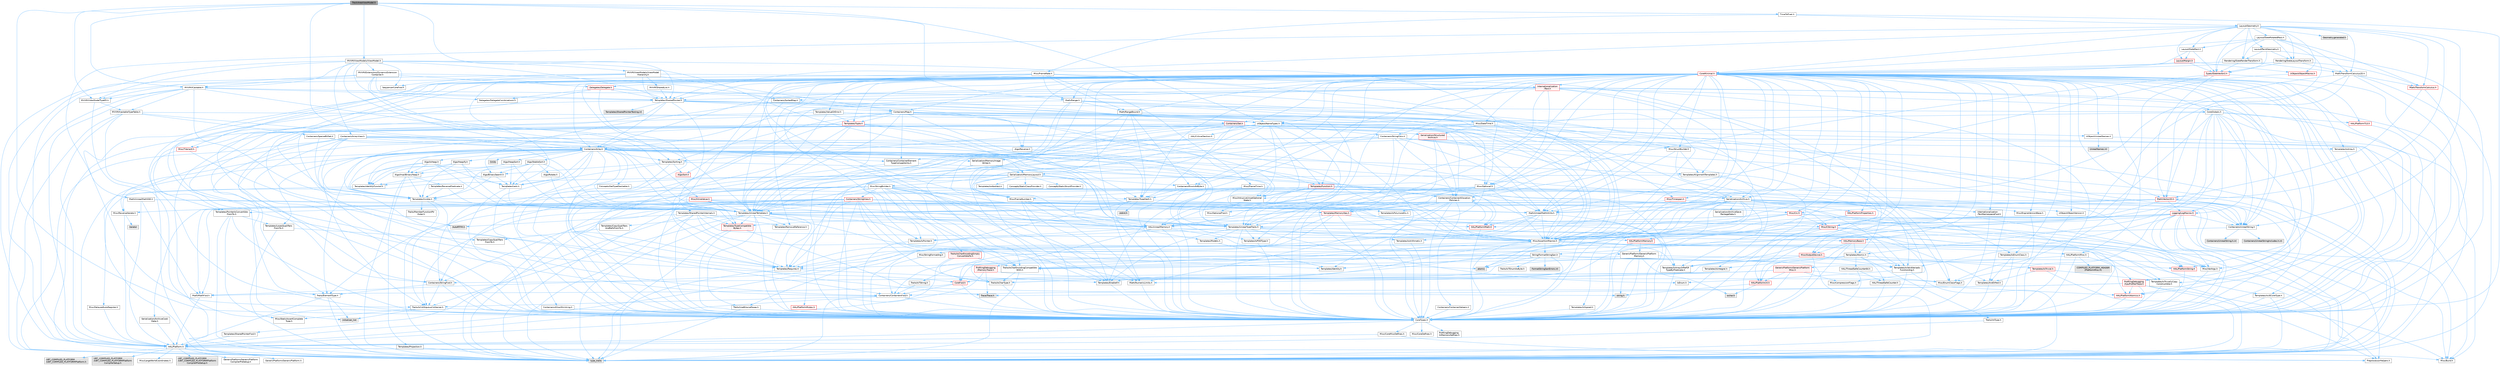 digraph "TrackAreaViewModel.h"
{
 // INTERACTIVE_SVG=YES
 // LATEX_PDF_SIZE
  bgcolor="transparent";
  edge [fontname=Helvetica,fontsize=10,labelfontname=Helvetica,labelfontsize=10];
  node [fontname=Helvetica,fontsize=10,shape=box,height=0.2,width=0.4];
  Node1 [id="Node000001",label="TrackAreaViewModel.h",height=0.2,width=0.4,color="gray40", fillcolor="grey60", style="filled", fontcolor="black",tooltip=" "];
  Node1 -> Node2 [id="edge1_Node000001_Node000002",color="steelblue1",style="solid",tooltip=" "];
  Node2 [id="Node000002",label="Containers/Array.h",height=0.2,width=0.4,color="grey40", fillcolor="white", style="filled",URL="$df/dd0/Array_8h.html",tooltip=" "];
  Node2 -> Node3 [id="edge2_Node000002_Node000003",color="steelblue1",style="solid",tooltip=" "];
  Node3 [id="Node000003",label="CoreTypes.h",height=0.2,width=0.4,color="grey40", fillcolor="white", style="filled",URL="$dc/dec/CoreTypes_8h.html",tooltip=" "];
  Node3 -> Node4 [id="edge3_Node000003_Node000004",color="steelblue1",style="solid",tooltip=" "];
  Node4 [id="Node000004",label="HAL/Platform.h",height=0.2,width=0.4,color="grey40", fillcolor="white", style="filled",URL="$d9/dd0/Platform_8h.html",tooltip=" "];
  Node4 -> Node5 [id="edge4_Node000004_Node000005",color="steelblue1",style="solid",tooltip=" "];
  Node5 [id="Node000005",label="Misc/Build.h",height=0.2,width=0.4,color="grey40", fillcolor="white", style="filled",URL="$d3/dbb/Build_8h.html",tooltip=" "];
  Node4 -> Node6 [id="edge5_Node000004_Node000006",color="steelblue1",style="solid",tooltip=" "];
  Node6 [id="Node000006",label="Misc/LargeWorldCoordinates.h",height=0.2,width=0.4,color="grey40", fillcolor="white", style="filled",URL="$d2/dcb/LargeWorldCoordinates_8h.html",tooltip=" "];
  Node4 -> Node7 [id="edge6_Node000004_Node000007",color="steelblue1",style="solid",tooltip=" "];
  Node7 [id="Node000007",label="type_traits",height=0.2,width=0.4,color="grey60", fillcolor="#E0E0E0", style="filled",tooltip=" "];
  Node4 -> Node8 [id="edge7_Node000004_Node000008",color="steelblue1",style="solid",tooltip=" "];
  Node8 [id="Node000008",label="PreprocessorHelpers.h",height=0.2,width=0.4,color="grey40", fillcolor="white", style="filled",URL="$db/ddb/PreprocessorHelpers_8h.html",tooltip=" "];
  Node4 -> Node9 [id="edge8_Node000004_Node000009",color="steelblue1",style="solid",tooltip=" "];
  Node9 [id="Node000009",label="UBT_COMPILED_PLATFORM\l/UBT_COMPILED_PLATFORMPlatform\lCompilerPreSetup.h",height=0.2,width=0.4,color="grey60", fillcolor="#E0E0E0", style="filled",tooltip=" "];
  Node4 -> Node10 [id="edge9_Node000004_Node000010",color="steelblue1",style="solid",tooltip=" "];
  Node10 [id="Node000010",label="GenericPlatform/GenericPlatform\lCompilerPreSetup.h",height=0.2,width=0.4,color="grey40", fillcolor="white", style="filled",URL="$d9/dc8/GenericPlatformCompilerPreSetup_8h.html",tooltip=" "];
  Node4 -> Node11 [id="edge10_Node000004_Node000011",color="steelblue1",style="solid",tooltip=" "];
  Node11 [id="Node000011",label="GenericPlatform/GenericPlatform.h",height=0.2,width=0.4,color="grey40", fillcolor="white", style="filled",URL="$d6/d84/GenericPlatform_8h.html",tooltip=" "];
  Node4 -> Node12 [id="edge11_Node000004_Node000012",color="steelblue1",style="solid",tooltip=" "];
  Node12 [id="Node000012",label="UBT_COMPILED_PLATFORM\l/UBT_COMPILED_PLATFORMPlatform.h",height=0.2,width=0.4,color="grey60", fillcolor="#E0E0E0", style="filled",tooltip=" "];
  Node4 -> Node13 [id="edge12_Node000004_Node000013",color="steelblue1",style="solid",tooltip=" "];
  Node13 [id="Node000013",label="UBT_COMPILED_PLATFORM\l/UBT_COMPILED_PLATFORMPlatform\lCompilerSetup.h",height=0.2,width=0.4,color="grey60", fillcolor="#E0E0E0", style="filled",tooltip=" "];
  Node3 -> Node14 [id="edge13_Node000003_Node000014",color="steelblue1",style="solid",tooltip=" "];
  Node14 [id="Node000014",label="ProfilingDebugging\l/UMemoryDefines.h",height=0.2,width=0.4,color="grey40", fillcolor="white", style="filled",URL="$d2/da2/UMemoryDefines_8h.html",tooltip=" "];
  Node3 -> Node15 [id="edge14_Node000003_Node000015",color="steelblue1",style="solid",tooltip=" "];
  Node15 [id="Node000015",label="Misc/CoreMiscDefines.h",height=0.2,width=0.4,color="grey40", fillcolor="white", style="filled",URL="$da/d38/CoreMiscDefines_8h.html",tooltip=" "];
  Node15 -> Node4 [id="edge15_Node000015_Node000004",color="steelblue1",style="solid",tooltip=" "];
  Node15 -> Node8 [id="edge16_Node000015_Node000008",color="steelblue1",style="solid",tooltip=" "];
  Node3 -> Node16 [id="edge17_Node000003_Node000016",color="steelblue1",style="solid",tooltip=" "];
  Node16 [id="Node000016",label="Misc/CoreDefines.h",height=0.2,width=0.4,color="grey40", fillcolor="white", style="filled",URL="$d3/dd2/CoreDefines_8h.html",tooltip=" "];
  Node2 -> Node17 [id="edge18_Node000002_Node000017",color="steelblue1",style="solid",tooltip=" "];
  Node17 [id="Node000017",label="Misc/AssertionMacros.h",height=0.2,width=0.4,color="grey40", fillcolor="white", style="filled",URL="$d0/dfa/AssertionMacros_8h.html",tooltip=" "];
  Node17 -> Node3 [id="edge19_Node000017_Node000003",color="steelblue1",style="solid",tooltip=" "];
  Node17 -> Node4 [id="edge20_Node000017_Node000004",color="steelblue1",style="solid",tooltip=" "];
  Node17 -> Node18 [id="edge21_Node000017_Node000018",color="steelblue1",style="solid",tooltip=" "];
  Node18 [id="Node000018",label="HAL/PlatformMisc.h",height=0.2,width=0.4,color="grey40", fillcolor="white", style="filled",URL="$d0/df5/PlatformMisc_8h.html",tooltip=" "];
  Node18 -> Node3 [id="edge22_Node000018_Node000003",color="steelblue1",style="solid",tooltip=" "];
  Node18 -> Node19 [id="edge23_Node000018_Node000019",color="steelblue1",style="solid",tooltip=" "];
  Node19 [id="Node000019",label="GenericPlatform/GenericPlatform\lMisc.h",height=0.2,width=0.4,color="red", fillcolor="#FFF0F0", style="filled",URL="$db/d9a/GenericPlatformMisc_8h.html",tooltip=" "];
  Node19 -> Node20 [id="edge24_Node000019_Node000020",color="steelblue1",style="solid",tooltip=" "];
  Node20 [id="Node000020",label="Containers/StringFwd.h",height=0.2,width=0.4,color="grey40", fillcolor="white", style="filled",URL="$df/d37/StringFwd_8h.html",tooltip=" "];
  Node20 -> Node3 [id="edge25_Node000020_Node000003",color="steelblue1",style="solid",tooltip=" "];
  Node20 -> Node21 [id="edge26_Node000020_Node000021",color="steelblue1",style="solid",tooltip=" "];
  Node21 [id="Node000021",label="Traits/ElementType.h",height=0.2,width=0.4,color="grey40", fillcolor="white", style="filled",URL="$d5/d4f/ElementType_8h.html",tooltip=" "];
  Node21 -> Node4 [id="edge27_Node000021_Node000004",color="steelblue1",style="solid",tooltip=" "];
  Node21 -> Node22 [id="edge28_Node000021_Node000022",color="steelblue1",style="solid",tooltip=" "];
  Node22 [id="Node000022",label="initializer_list",height=0.2,width=0.4,color="grey60", fillcolor="#E0E0E0", style="filled",tooltip=" "];
  Node21 -> Node7 [id="edge29_Node000021_Node000007",color="steelblue1",style="solid",tooltip=" "];
  Node20 -> Node23 [id="edge30_Node000020_Node000023",color="steelblue1",style="solid",tooltip=" "];
  Node23 [id="Node000023",label="Traits/IsContiguousContainer.h",height=0.2,width=0.4,color="grey40", fillcolor="white", style="filled",URL="$d5/d3c/IsContiguousContainer_8h.html",tooltip=" "];
  Node23 -> Node3 [id="edge31_Node000023_Node000003",color="steelblue1",style="solid",tooltip=" "];
  Node23 -> Node24 [id="edge32_Node000023_Node000024",color="steelblue1",style="solid",tooltip=" "];
  Node24 [id="Node000024",label="Misc/StaticAssertComplete\lType.h",height=0.2,width=0.4,color="grey40", fillcolor="white", style="filled",URL="$d5/d4e/StaticAssertCompleteType_8h.html",tooltip=" "];
  Node23 -> Node22 [id="edge33_Node000023_Node000022",color="steelblue1",style="solid",tooltip=" "];
  Node19 -> Node25 [id="edge34_Node000019_Node000025",color="steelblue1",style="solid",tooltip=" "];
  Node25 [id="Node000025",label="CoreFwd.h",height=0.2,width=0.4,color="red", fillcolor="#FFF0F0", style="filled",URL="$d1/d1e/CoreFwd_8h.html",tooltip=" "];
  Node25 -> Node3 [id="edge35_Node000025_Node000003",color="steelblue1",style="solid",tooltip=" "];
  Node25 -> Node26 [id="edge36_Node000025_Node000026",color="steelblue1",style="solid",tooltip=" "];
  Node26 [id="Node000026",label="Containers/ContainersFwd.h",height=0.2,width=0.4,color="grey40", fillcolor="white", style="filled",URL="$d4/d0a/ContainersFwd_8h.html",tooltip=" "];
  Node26 -> Node4 [id="edge37_Node000026_Node000004",color="steelblue1",style="solid",tooltip=" "];
  Node26 -> Node3 [id="edge38_Node000026_Node000003",color="steelblue1",style="solid",tooltip=" "];
  Node26 -> Node23 [id="edge39_Node000026_Node000023",color="steelblue1",style="solid",tooltip=" "];
  Node25 -> Node27 [id="edge40_Node000025_Node000027",color="steelblue1",style="solid",tooltip=" "];
  Node27 [id="Node000027",label="Math/MathFwd.h",height=0.2,width=0.4,color="grey40", fillcolor="white", style="filled",URL="$d2/d10/MathFwd_8h.html",tooltip=" "];
  Node27 -> Node4 [id="edge41_Node000027_Node000004",color="steelblue1",style="solid",tooltip=" "];
  Node19 -> Node3 [id="edge42_Node000019_Node000003",color="steelblue1",style="solid",tooltip=" "];
  Node19 -> Node30 [id="edge43_Node000019_Node000030",color="steelblue1",style="solid",tooltip=" "];
  Node30 [id="Node000030",label="HAL/PlatformCrt.h",height=0.2,width=0.4,color="red", fillcolor="#FFF0F0", style="filled",URL="$d8/d75/PlatformCrt_8h.html",tooltip=" "];
  Node30 -> Node32 [id="edge44_Node000030_Node000032",color="steelblue1",style="solid",tooltip=" "];
  Node32 [id="Node000032",label="wchar.h",height=0.2,width=0.4,color="grey60", fillcolor="#E0E0E0", style="filled",tooltip=" "];
  Node30 -> Node39 [id="edge45_Node000030_Node000039",color="steelblue1",style="solid",tooltip=" "];
  Node39 [id="Node000039",label="string.h",height=0.2,width=0.4,color="grey60", fillcolor="#E0E0E0", style="filled",tooltip=" "];
  Node19 -> Node40 [id="edge46_Node000019_Node000040",color="steelblue1",style="solid",tooltip=" "];
  Node40 [id="Node000040",label="Math/NumericLimits.h",height=0.2,width=0.4,color="grey40", fillcolor="white", style="filled",URL="$df/d1b/NumericLimits_8h.html",tooltip=" "];
  Node40 -> Node3 [id="edge47_Node000040_Node000003",color="steelblue1",style="solid",tooltip=" "];
  Node19 -> Node41 [id="edge48_Node000019_Node000041",color="steelblue1",style="solid",tooltip=" "];
  Node41 [id="Node000041",label="Misc/CompressionFlags.h",height=0.2,width=0.4,color="grey40", fillcolor="white", style="filled",URL="$d9/d76/CompressionFlags_8h.html",tooltip=" "];
  Node19 -> Node42 [id="edge49_Node000019_Node000042",color="steelblue1",style="solid",tooltip=" "];
  Node42 [id="Node000042",label="Misc/EnumClassFlags.h",height=0.2,width=0.4,color="grey40", fillcolor="white", style="filled",URL="$d8/de7/EnumClassFlags_8h.html",tooltip=" "];
  Node18 -> Node45 [id="edge50_Node000018_Node000045",color="steelblue1",style="solid",tooltip=" "];
  Node45 [id="Node000045",label="COMPILED_PLATFORM_HEADER\l(PlatformMisc.h)",height=0.2,width=0.4,color="grey60", fillcolor="#E0E0E0", style="filled",tooltip=" "];
  Node18 -> Node46 [id="edge51_Node000018_Node000046",color="steelblue1",style="solid",tooltip=" "];
  Node46 [id="Node000046",label="ProfilingDebugging\l/CpuProfilerTrace.h",height=0.2,width=0.4,color="red", fillcolor="#FFF0F0", style="filled",URL="$da/dcb/CpuProfilerTrace_8h.html",tooltip=" "];
  Node46 -> Node3 [id="edge52_Node000046_Node000003",color="steelblue1",style="solid",tooltip=" "];
  Node46 -> Node26 [id="edge53_Node000046_Node000026",color="steelblue1",style="solid",tooltip=" "];
  Node46 -> Node47 [id="edge54_Node000046_Node000047",color="steelblue1",style="solid",tooltip=" "];
  Node47 [id="Node000047",label="HAL/PlatformAtomics.h",height=0.2,width=0.4,color="red", fillcolor="#FFF0F0", style="filled",URL="$d3/d36/PlatformAtomics_8h.html",tooltip=" "];
  Node47 -> Node3 [id="edge55_Node000047_Node000003",color="steelblue1",style="solid",tooltip=" "];
  Node46 -> Node8 [id="edge56_Node000046_Node000008",color="steelblue1",style="solid",tooltip=" "];
  Node46 -> Node5 [id="edge57_Node000046_Node000005",color="steelblue1",style="solid",tooltip=" "];
  Node46 -> Node53 [id="edge58_Node000046_Node000053",color="steelblue1",style="solid",tooltip=" "];
  Node53 [id="Node000053",label="Trace/Trace.h",height=0.2,width=0.4,color="grey60", fillcolor="#E0E0E0", style="filled",tooltip=" "];
  Node17 -> Node8 [id="edge59_Node000017_Node000008",color="steelblue1",style="solid",tooltip=" "];
  Node17 -> Node54 [id="edge60_Node000017_Node000054",color="steelblue1",style="solid",tooltip=" "];
  Node54 [id="Node000054",label="Templates/EnableIf.h",height=0.2,width=0.4,color="grey40", fillcolor="white", style="filled",URL="$d7/d60/EnableIf_8h.html",tooltip=" "];
  Node54 -> Node3 [id="edge61_Node000054_Node000003",color="steelblue1",style="solid",tooltip=" "];
  Node17 -> Node55 [id="edge62_Node000017_Node000055",color="steelblue1",style="solid",tooltip=" "];
  Node55 [id="Node000055",label="Templates/IsArrayOrRefOf\lTypeByPredicate.h",height=0.2,width=0.4,color="grey40", fillcolor="white", style="filled",URL="$d6/da1/IsArrayOrRefOfTypeByPredicate_8h.html",tooltip=" "];
  Node55 -> Node3 [id="edge63_Node000055_Node000003",color="steelblue1",style="solid",tooltip=" "];
  Node17 -> Node56 [id="edge64_Node000017_Node000056",color="steelblue1",style="solid",tooltip=" "];
  Node56 [id="Node000056",label="Templates/IsValidVariadic\lFunctionArg.h",height=0.2,width=0.4,color="grey40", fillcolor="white", style="filled",URL="$d0/dc8/IsValidVariadicFunctionArg_8h.html",tooltip=" "];
  Node56 -> Node3 [id="edge65_Node000056_Node000003",color="steelblue1",style="solid",tooltip=" "];
  Node56 -> Node57 [id="edge66_Node000056_Node000057",color="steelblue1",style="solid",tooltip=" "];
  Node57 [id="Node000057",label="IsEnum.h",height=0.2,width=0.4,color="grey40", fillcolor="white", style="filled",URL="$d4/de5/IsEnum_8h.html",tooltip=" "];
  Node56 -> Node7 [id="edge67_Node000056_Node000007",color="steelblue1",style="solid",tooltip=" "];
  Node17 -> Node58 [id="edge68_Node000017_Node000058",color="steelblue1",style="solid",tooltip=" "];
  Node58 [id="Node000058",label="Traits/IsCharEncodingCompatible\lWith.h",height=0.2,width=0.4,color="grey40", fillcolor="white", style="filled",URL="$df/dd1/IsCharEncodingCompatibleWith_8h.html",tooltip=" "];
  Node58 -> Node7 [id="edge69_Node000058_Node000007",color="steelblue1",style="solid",tooltip=" "];
  Node58 -> Node59 [id="edge70_Node000058_Node000059",color="steelblue1",style="solid",tooltip=" "];
  Node59 [id="Node000059",label="Traits/IsCharType.h",height=0.2,width=0.4,color="grey40", fillcolor="white", style="filled",URL="$db/d51/IsCharType_8h.html",tooltip=" "];
  Node59 -> Node3 [id="edge71_Node000059_Node000003",color="steelblue1",style="solid",tooltip=" "];
  Node17 -> Node60 [id="edge72_Node000017_Node000060",color="steelblue1",style="solid",tooltip=" "];
  Node60 [id="Node000060",label="Misc/VarArgs.h",height=0.2,width=0.4,color="grey40", fillcolor="white", style="filled",URL="$d5/d6f/VarArgs_8h.html",tooltip=" "];
  Node60 -> Node3 [id="edge73_Node000060_Node000003",color="steelblue1",style="solid",tooltip=" "];
  Node17 -> Node61 [id="edge74_Node000017_Node000061",color="steelblue1",style="solid",tooltip=" "];
  Node61 [id="Node000061",label="String/FormatStringSan.h",height=0.2,width=0.4,color="grey40", fillcolor="white", style="filled",URL="$d3/d8b/FormatStringSan_8h.html",tooltip=" "];
  Node61 -> Node7 [id="edge75_Node000061_Node000007",color="steelblue1",style="solid",tooltip=" "];
  Node61 -> Node3 [id="edge76_Node000061_Node000003",color="steelblue1",style="solid",tooltip=" "];
  Node61 -> Node62 [id="edge77_Node000061_Node000062",color="steelblue1",style="solid",tooltip=" "];
  Node62 [id="Node000062",label="Templates/Requires.h",height=0.2,width=0.4,color="grey40", fillcolor="white", style="filled",URL="$dc/d96/Requires_8h.html",tooltip=" "];
  Node62 -> Node54 [id="edge78_Node000062_Node000054",color="steelblue1",style="solid",tooltip=" "];
  Node62 -> Node7 [id="edge79_Node000062_Node000007",color="steelblue1",style="solid",tooltip=" "];
  Node61 -> Node63 [id="edge80_Node000061_Node000063",color="steelblue1",style="solid",tooltip=" "];
  Node63 [id="Node000063",label="Templates/Identity.h",height=0.2,width=0.4,color="grey40", fillcolor="white", style="filled",URL="$d0/dd5/Identity_8h.html",tooltip=" "];
  Node61 -> Node56 [id="edge81_Node000061_Node000056",color="steelblue1",style="solid",tooltip=" "];
  Node61 -> Node59 [id="edge82_Node000061_Node000059",color="steelblue1",style="solid",tooltip=" "];
  Node61 -> Node64 [id="edge83_Node000061_Node000064",color="steelblue1",style="solid",tooltip=" "];
  Node64 [id="Node000064",label="Traits/IsTEnumAsByte.h",height=0.2,width=0.4,color="grey40", fillcolor="white", style="filled",URL="$d1/de6/IsTEnumAsByte_8h.html",tooltip=" "];
  Node61 -> Node65 [id="edge84_Node000061_Node000065",color="steelblue1",style="solid",tooltip=" "];
  Node65 [id="Node000065",label="Traits/IsTString.h",height=0.2,width=0.4,color="grey40", fillcolor="white", style="filled",URL="$d0/df8/IsTString_8h.html",tooltip=" "];
  Node65 -> Node26 [id="edge85_Node000065_Node000026",color="steelblue1",style="solid",tooltip=" "];
  Node61 -> Node26 [id="edge86_Node000061_Node000026",color="steelblue1",style="solid",tooltip=" "];
  Node61 -> Node66 [id="edge87_Node000061_Node000066",color="steelblue1",style="solid",tooltip=" "];
  Node66 [id="Node000066",label="FormatStringSanErrors.inl",height=0.2,width=0.4,color="grey60", fillcolor="#E0E0E0", style="filled",tooltip=" "];
  Node17 -> Node67 [id="edge88_Node000017_Node000067",color="steelblue1",style="solid",tooltip=" "];
  Node67 [id="Node000067",label="atomic",height=0.2,width=0.4,color="grey60", fillcolor="#E0E0E0", style="filled",tooltip=" "];
  Node2 -> Node68 [id="edge89_Node000002_Node000068",color="steelblue1",style="solid",tooltip=" "];
  Node68 [id="Node000068",label="Misc/IntrusiveUnsetOptional\lState.h",height=0.2,width=0.4,color="grey40", fillcolor="white", style="filled",URL="$d2/d0a/IntrusiveUnsetOptionalState_8h.html",tooltip=" "];
  Node68 -> Node69 [id="edge90_Node000068_Node000069",color="steelblue1",style="solid",tooltip=" "];
  Node69 [id="Node000069",label="Misc/OptionalFwd.h",height=0.2,width=0.4,color="grey40", fillcolor="white", style="filled",URL="$dc/d50/OptionalFwd_8h.html",tooltip=" "];
  Node2 -> Node70 [id="edge91_Node000002_Node000070",color="steelblue1",style="solid",tooltip=" "];
  Node70 [id="Node000070",label="Misc/ReverseIterate.h",height=0.2,width=0.4,color="grey40", fillcolor="white", style="filled",URL="$db/de3/ReverseIterate_8h.html",tooltip=" "];
  Node70 -> Node4 [id="edge92_Node000070_Node000004",color="steelblue1",style="solid",tooltip=" "];
  Node70 -> Node71 [id="edge93_Node000070_Node000071",color="steelblue1",style="solid",tooltip=" "];
  Node71 [id="Node000071",label="iterator",height=0.2,width=0.4,color="grey60", fillcolor="#E0E0E0", style="filled",tooltip=" "];
  Node2 -> Node72 [id="edge94_Node000002_Node000072",color="steelblue1",style="solid",tooltip=" "];
  Node72 [id="Node000072",label="HAL/UnrealMemory.h",height=0.2,width=0.4,color="grey40", fillcolor="white", style="filled",URL="$d9/d96/UnrealMemory_8h.html",tooltip=" "];
  Node72 -> Node3 [id="edge95_Node000072_Node000003",color="steelblue1",style="solid",tooltip=" "];
  Node72 -> Node73 [id="edge96_Node000072_Node000073",color="steelblue1",style="solid",tooltip=" "];
  Node73 [id="Node000073",label="GenericPlatform/GenericPlatform\lMemory.h",height=0.2,width=0.4,color="grey40", fillcolor="white", style="filled",URL="$dd/d22/GenericPlatformMemory_8h.html",tooltip=" "];
  Node73 -> Node25 [id="edge97_Node000073_Node000025",color="steelblue1",style="solid",tooltip=" "];
  Node73 -> Node3 [id="edge98_Node000073_Node000003",color="steelblue1",style="solid",tooltip=" "];
  Node73 -> Node74 [id="edge99_Node000073_Node000074",color="steelblue1",style="solid",tooltip=" "];
  Node74 [id="Node000074",label="HAL/PlatformString.h",height=0.2,width=0.4,color="red", fillcolor="#FFF0F0", style="filled",URL="$db/db5/PlatformString_8h.html",tooltip=" "];
  Node74 -> Node3 [id="edge100_Node000074_Node000003",color="steelblue1",style="solid",tooltip=" "];
  Node73 -> Node39 [id="edge101_Node000073_Node000039",color="steelblue1",style="solid",tooltip=" "];
  Node73 -> Node32 [id="edge102_Node000073_Node000032",color="steelblue1",style="solid",tooltip=" "];
  Node72 -> Node76 [id="edge103_Node000072_Node000076",color="steelblue1",style="solid",tooltip=" "];
  Node76 [id="Node000076",label="HAL/MemoryBase.h",height=0.2,width=0.4,color="red", fillcolor="#FFF0F0", style="filled",URL="$d6/d9f/MemoryBase_8h.html",tooltip=" "];
  Node76 -> Node3 [id="edge104_Node000076_Node000003",color="steelblue1",style="solid",tooltip=" "];
  Node76 -> Node47 [id="edge105_Node000076_Node000047",color="steelblue1",style="solid",tooltip=" "];
  Node76 -> Node30 [id="edge106_Node000076_Node000030",color="steelblue1",style="solid",tooltip=" "];
  Node76 -> Node78 [id="edge107_Node000076_Node000078",color="steelblue1",style="solid",tooltip=" "];
  Node78 [id="Node000078",label="Misc/OutputDevice.h",height=0.2,width=0.4,color="red", fillcolor="#FFF0F0", style="filled",URL="$d7/d32/OutputDevice_8h.html",tooltip=" "];
  Node78 -> Node25 [id="edge108_Node000078_Node000025",color="steelblue1",style="solid",tooltip=" "];
  Node78 -> Node3 [id="edge109_Node000078_Node000003",color="steelblue1",style="solid",tooltip=" "];
  Node78 -> Node60 [id="edge110_Node000078_Node000060",color="steelblue1",style="solid",tooltip=" "];
  Node78 -> Node55 [id="edge111_Node000078_Node000055",color="steelblue1",style="solid",tooltip=" "];
  Node78 -> Node56 [id="edge112_Node000078_Node000056",color="steelblue1",style="solid",tooltip=" "];
  Node78 -> Node58 [id="edge113_Node000078_Node000058",color="steelblue1",style="solid",tooltip=" "];
  Node76 -> Node80 [id="edge114_Node000076_Node000080",color="steelblue1",style="solid",tooltip=" "];
  Node80 [id="Node000080",label="Templates/Atomic.h",height=0.2,width=0.4,color="grey40", fillcolor="white", style="filled",URL="$d3/d91/Atomic_8h.html",tooltip=" "];
  Node80 -> Node81 [id="edge115_Node000080_Node000081",color="steelblue1",style="solid",tooltip=" "];
  Node81 [id="Node000081",label="HAL/ThreadSafeCounter.h",height=0.2,width=0.4,color="grey40", fillcolor="white", style="filled",URL="$dc/dc9/ThreadSafeCounter_8h.html",tooltip=" "];
  Node81 -> Node3 [id="edge116_Node000081_Node000003",color="steelblue1",style="solid",tooltip=" "];
  Node81 -> Node47 [id="edge117_Node000081_Node000047",color="steelblue1",style="solid",tooltip=" "];
  Node80 -> Node82 [id="edge118_Node000080_Node000082",color="steelblue1",style="solid",tooltip=" "];
  Node82 [id="Node000082",label="HAL/ThreadSafeCounter64.h",height=0.2,width=0.4,color="grey40", fillcolor="white", style="filled",URL="$d0/d12/ThreadSafeCounter64_8h.html",tooltip=" "];
  Node82 -> Node3 [id="edge119_Node000082_Node000003",color="steelblue1",style="solid",tooltip=" "];
  Node82 -> Node81 [id="edge120_Node000082_Node000081",color="steelblue1",style="solid",tooltip=" "];
  Node80 -> Node83 [id="edge121_Node000080_Node000083",color="steelblue1",style="solid",tooltip=" "];
  Node83 [id="Node000083",label="Templates/IsIntegral.h",height=0.2,width=0.4,color="grey40", fillcolor="white", style="filled",URL="$da/d64/IsIntegral_8h.html",tooltip=" "];
  Node83 -> Node3 [id="edge122_Node000083_Node000003",color="steelblue1",style="solid",tooltip=" "];
  Node80 -> Node84 [id="edge123_Node000080_Node000084",color="steelblue1",style="solid",tooltip=" "];
  Node84 [id="Node000084",label="Templates/IsTrivial.h",height=0.2,width=0.4,color="red", fillcolor="#FFF0F0", style="filled",URL="$da/d4c/IsTrivial_8h.html",tooltip=" "];
  Node84 -> Node85 [id="edge124_Node000084_Node000085",color="steelblue1",style="solid",tooltip=" "];
  Node85 [id="Node000085",label="Templates/AndOrNot.h",height=0.2,width=0.4,color="grey40", fillcolor="white", style="filled",URL="$db/d0a/AndOrNot_8h.html",tooltip=" "];
  Node85 -> Node3 [id="edge125_Node000085_Node000003",color="steelblue1",style="solid",tooltip=" "];
  Node84 -> Node86 [id="edge126_Node000084_Node000086",color="steelblue1",style="solid",tooltip=" "];
  Node86 [id="Node000086",label="Templates/IsTriviallyCopy\lConstructible.h",height=0.2,width=0.4,color="grey40", fillcolor="white", style="filled",URL="$d3/d78/IsTriviallyCopyConstructible_8h.html",tooltip=" "];
  Node86 -> Node3 [id="edge127_Node000086_Node000003",color="steelblue1",style="solid",tooltip=" "];
  Node86 -> Node7 [id="edge128_Node000086_Node000007",color="steelblue1",style="solid",tooltip=" "];
  Node84 -> Node7 [id="edge129_Node000084_Node000007",color="steelblue1",style="solid",tooltip=" "];
  Node80 -> Node88 [id="edge130_Node000080_Node000088",color="steelblue1",style="solid",tooltip=" "];
  Node88 [id="Node000088",label="Traits/IntType.h",height=0.2,width=0.4,color="grey40", fillcolor="white", style="filled",URL="$d7/deb/IntType_8h.html",tooltip=" "];
  Node88 -> Node4 [id="edge131_Node000088_Node000004",color="steelblue1",style="solid",tooltip=" "];
  Node80 -> Node67 [id="edge132_Node000080_Node000067",color="steelblue1",style="solid",tooltip=" "];
  Node72 -> Node89 [id="edge133_Node000072_Node000089",color="steelblue1",style="solid",tooltip=" "];
  Node89 [id="Node000089",label="HAL/PlatformMemory.h",height=0.2,width=0.4,color="red", fillcolor="#FFF0F0", style="filled",URL="$de/d68/PlatformMemory_8h.html",tooltip=" "];
  Node89 -> Node3 [id="edge134_Node000089_Node000003",color="steelblue1",style="solid",tooltip=" "];
  Node89 -> Node73 [id="edge135_Node000089_Node000073",color="steelblue1",style="solid",tooltip=" "];
  Node72 -> Node91 [id="edge136_Node000072_Node000091",color="steelblue1",style="solid",tooltip=" "];
  Node91 [id="Node000091",label="ProfilingDebugging\l/MemoryTrace.h",height=0.2,width=0.4,color="red", fillcolor="#FFF0F0", style="filled",URL="$da/dd7/MemoryTrace_8h.html",tooltip=" "];
  Node91 -> Node4 [id="edge137_Node000091_Node000004",color="steelblue1",style="solid",tooltip=" "];
  Node91 -> Node42 [id="edge138_Node000091_Node000042",color="steelblue1",style="solid",tooltip=" "];
  Node91 -> Node53 [id="edge139_Node000091_Node000053",color="steelblue1",style="solid",tooltip=" "];
  Node72 -> Node92 [id="edge140_Node000072_Node000092",color="steelblue1",style="solid",tooltip=" "];
  Node92 [id="Node000092",label="Templates/IsPointer.h",height=0.2,width=0.4,color="grey40", fillcolor="white", style="filled",URL="$d7/d05/IsPointer_8h.html",tooltip=" "];
  Node92 -> Node3 [id="edge141_Node000092_Node000003",color="steelblue1",style="solid",tooltip=" "];
  Node2 -> Node93 [id="edge142_Node000002_Node000093",color="steelblue1",style="solid",tooltip=" "];
  Node93 [id="Node000093",label="Templates/UnrealTypeTraits.h",height=0.2,width=0.4,color="grey40", fillcolor="white", style="filled",URL="$d2/d2d/UnrealTypeTraits_8h.html",tooltip=" "];
  Node93 -> Node3 [id="edge143_Node000093_Node000003",color="steelblue1",style="solid",tooltip=" "];
  Node93 -> Node92 [id="edge144_Node000093_Node000092",color="steelblue1",style="solid",tooltip=" "];
  Node93 -> Node17 [id="edge145_Node000093_Node000017",color="steelblue1",style="solid",tooltip=" "];
  Node93 -> Node85 [id="edge146_Node000093_Node000085",color="steelblue1",style="solid",tooltip=" "];
  Node93 -> Node54 [id="edge147_Node000093_Node000054",color="steelblue1",style="solid",tooltip=" "];
  Node93 -> Node94 [id="edge148_Node000093_Node000094",color="steelblue1",style="solid",tooltip=" "];
  Node94 [id="Node000094",label="Templates/IsArithmetic.h",height=0.2,width=0.4,color="grey40", fillcolor="white", style="filled",URL="$d2/d5d/IsArithmetic_8h.html",tooltip=" "];
  Node94 -> Node3 [id="edge149_Node000094_Node000003",color="steelblue1",style="solid",tooltip=" "];
  Node93 -> Node57 [id="edge150_Node000093_Node000057",color="steelblue1",style="solid",tooltip=" "];
  Node93 -> Node95 [id="edge151_Node000093_Node000095",color="steelblue1",style="solid",tooltip=" "];
  Node95 [id="Node000095",label="Templates/Models.h",height=0.2,width=0.4,color="grey40", fillcolor="white", style="filled",URL="$d3/d0c/Models_8h.html",tooltip=" "];
  Node95 -> Node63 [id="edge152_Node000095_Node000063",color="steelblue1",style="solid",tooltip=" "];
  Node93 -> Node96 [id="edge153_Node000093_Node000096",color="steelblue1",style="solid",tooltip=" "];
  Node96 [id="Node000096",label="Templates/IsPODType.h",height=0.2,width=0.4,color="grey40", fillcolor="white", style="filled",URL="$d7/db1/IsPODType_8h.html",tooltip=" "];
  Node96 -> Node3 [id="edge154_Node000096_Node000003",color="steelblue1",style="solid",tooltip=" "];
  Node93 -> Node97 [id="edge155_Node000093_Node000097",color="steelblue1",style="solid",tooltip=" "];
  Node97 [id="Node000097",label="Templates/IsUECoreType.h",height=0.2,width=0.4,color="grey40", fillcolor="white", style="filled",URL="$d1/db8/IsUECoreType_8h.html",tooltip=" "];
  Node97 -> Node3 [id="edge156_Node000097_Node000003",color="steelblue1",style="solid",tooltip=" "];
  Node97 -> Node7 [id="edge157_Node000097_Node000007",color="steelblue1",style="solid",tooltip=" "];
  Node93 -> Node86 [id="edge158_Node000093_Node000086",color="steelblue1",style="solid",tooltip=" "];
  Node2 -> Node98 [id="edge159_Node000002_Node000098",color="steelblue1",style="solid",tooltip=" "];
  Node98 [id="Node000098",label="Templates/UnrealTemplate.h",height=0.2,width=0.4,color="grey40", fillcolor="white", style="filled",URL="$d4/d24/UnrealTemplate_8h.html",tooltip=" "];
  Node98 -> Node3 [id="edge160_Node000098_Node000003",color="steelblue1",style="solid",tooltip=" "];
  Node98 -> Node92 [id="edge161_Node000098_Node000092",color="steelblue1",style="solid",tooltip=" "];
  Node98 -> Node72 [id="edge162_Node000098_Node000072",color="steelblue1",style="solid",tooltip=" "];
  Node98 -> Node99 [id="edge163_Node000098_Node000099",color="steelblue1",style="solid",tooltip=" "];
  Node99 [id="Node000099",label="Templates/CopyQualifiers\lAndRefsFromTo.h",height=0.2,width=0.4,color="grey40", fillcolor="white", style="filled",URL="$d3/db3/CopyQualifiersAndRefsFromTo_8h.html",tooltip=" "];
  Node99 -> Node100 [id="edge164_Node000099_Node000100",color="steelblue1",style="solid",tooltip=" "];
  Node100 [id="Node000100",label="Templates/CopyQualifiers\lFromTo.h",height=0.2,width=0.4,color="grey40", fillcolor="white", style="filled",URL="$d5/db4/CopyQualifiersFromTo_8h.html",tooltip=" "];
  Node98 -> Node93 [id="edge165_Node000098_Node000093",color="steelblue1",style="solid",tooltip=" "];
  Node98 -> Node101 [id="edge166_Node000098_Node000101",color="steelblue1",style="solid",tooltip=" "];
  Node101 [id="Node000101",label="Templates/RemoveReference.h",height=0.2,width=0.4,color="grey40", fillcolor="white", style="filled",URL="$da/dbe/RemoveReference_8h.html",tooltip=" "];
  Node101 -> Node3 [id="edge167_Node000101_Node000003",color="steelblue1",style="solid",tooltip=" "];
  Node98 -> Node62 [id="edge168_Node000098_Node000062",color="steelblue1",style="solid",tooltip=" "];
  Node98 -> Node102 [id="edge169_Node000098_Node000102",color="steelblue1",style="solid",tooltip=" "];
  Node102 [id="Node000102",label="Templates/TypeCompatible\lBytes.h",height=0.2,width=0.4,color="red", fillcolor="#FFF0F0", style="filled",URL="$df/d0a/TypeCompatibleBytes_8h.html",tooltip=" "];
  Node102 -> Node3 [id="edge170_Node000102_Node000003",color="steelblue1",style="solid",tooltip=" "];
  Node102 -> Node39 [id="edge171_Node000102_Node000039",color="steelblue1",style="solid",tooltip=" "];
  Node102 -> Node7 [id="edge172_Node000102_Node000007",color="steelblue1",style="solid",tooltip=" "];
  Node98 -> Node63 [id="edge173_Node000098_Node000063",color="steelblue1",style="solid",tooltip=" "];
  Node98 -> Node23 [id="edge174_Node000098_Node000023",color="steelblue1",style="solid",tooltip=" "];
  Node98 -> Node103 [id="edge175_Node000098_Node000103",color="steelblue1",style="solid",tooltip=" "];
  Node103 [id="Node000103",label="Traits/UseBitwiseSwap.h",height=0.2,width=0.4,color="grey40", fillcolor="white", style="filled",URL="$db/df3/UseBitwiseSwap_8h.html",tooltip=" "];
  Node103 -> Node3 [id="edge176_Node000103_Node000003",color="steelblue1",style="solid",tooltip=" "];
  Node103 -> Node7 [id="edge177_Node000103_Node000007",color="steelblue1",style="solid",tooltip=" "];
  Node98 -> Node7 [id="edge178_Node000098_Node000007",color="steelblue1",style="solid",tooltip=" "];
  Node2 -> Node104 [id="edge179_Node000002_Node000104",color="steelblue1",style="solid",tooltip=" "];
  Node104 [id="Node000104",label="Containers/AllowShrinking.h",height=0.2,width=0.4,color="grey40", fillcolor="white", style="filled",URL="$d7/d1a/AllowShrinking_8h.html",tooltip=" "];
  Node104 -> Node3 [id="edge180_Node000104_Node000003",color="steelblue1",style="solid",tooltip=" "];
  Node2 -> Node105 [id="edge181_Node000002_Node000105",color="steelblue1",style="solid",tooltip=" "];
  Node105 [id="Node000105",label="Containers/ContainerAllocation\lPolicies.h",height=0.2,width=0.4,color="grey40", fillcolor="white", style="filled",URL="$d7/dff/ContainerAllocationPolicies_8h.html",tooltip=" "];
  Node105 -> Node3 [id="edge182_Node000105_Node000003",color="steelblue1",style="solid",tooltip=" "];
  Node105 -> Node106 [id="edge183_Node000105_Node000106",color="steelblue1",style="solid",tooltip=" "];
  Node106 [id="Node000106",label="Containers/ContainerHelpers.h",height=0.2,width=0.4,color="grey40", fillcolor="white", style="filled",URL="$d7/d33/ContainerHelpers_8h.html",tooltip=" "];
  Node106 -> Node3 [id="edge184_Node000106_Node000003",color="steelblue1",style="solid",tooltip=" "];
  Node105 -> Node105 [id="edge185_Node000105_Node000105",color="steelblue1",style="solid",tooltip=" "];
  Node105 -> Node107 [id="edge186_Node000105_Node000107",color="steelblue1",style="solid",tooltip=" "];
  Node107 [id="Node000107",label="HAL/PlatformMath.h",height=0.2,width=0.4,color="red", fillcolor="#FFF0F0", style="filled",URL="$dc/d53/PlatformMath_8h.html",tooltip=" "];
  Node107 -> Node3 [id="edge187_Node000107_Node000003",color="steelblue1",style="solid",tooltip=" "];
  Node105 -> Node72 [id="edge188_Node000105_Node000072",color="steelblue1",style="solid",tooltip=" "];
  Node105 -> Node40 [id="edge189_Node000105_Node000040",color="steelblue1",style="solid",tooltip=" "];
  Node105 -> Node17 [id="edge190_Node000105_Node000017",color="steelblue1",style="solid",tooltip=" "];
  Node105 -> Node115 [id="edge191_Node000105_Node000115",color="steelblue1",style="solid",tooltip=" "];
  Node115 [id="Node000115",label="Templates/IsPolymorphic.h",height=0.2,width=0.4,color="grey40", fillcolor="white", style="filled",URL="$dc/d20/IsPolymorphic_8h.html",tooltip=" "];
  Node105 -> Node116 [id="edge192_Node000105_Node000116",color="steelblue1",style="solid",tooltip=" "];
  Node116 [id="Node000116",label="Templates/MemoryOps.h",height=0.2,width=0.4,color="red", fillcolor="#FFF0F0", style="filled",URL="$db/dea/MemoryOps_8h.html",tooltip=" "];
  Node116 -> Node3 [id="edge193_Node000116_Node000003",color="steelblue1",style="solid",tooltip=" "];
  Node116 -> Node72 [id="edge194_Node000116_Node000072",color="steelblue1",style="solid",tooltip=" "];
  Node116 -> Node86 [id="edge195_Node000116_Node000086",color="steelblue1",style="solid",tooltip=" "];
  Node116 -> Node62 [id="edge196_Node000116_Node000062",color="steelblue1",style="solid",tooltip=" "];
  Node116 -> Node93 [id="edge197_Node000116_Node000093",color="steelblue1",style="solid",tooltip=" "];
  Node116 -> Node103 [id="edge198_Node000116_Node000103",color="steelblue1",style="solid",tooltip=" "];
  Node116 -> Node7 [id="edge199_Node000116_Node000007",color="steelblue1",style="solid",tooltip=" "];
  Node105 -> Node102 [id="edge200_Node000105_Node000102",color="steelblue1",style="solid",tooltip=" "];
  Node105 -> Node7 [id="edge201_Node000105_Node000007",color="steelblue1",style="solid",tooltip=" "];
  Node2 -> Node117 [id="edge202_Node000002_Node000117",color="steelblue1",style="solid",tooltip=" "];
  Node117 [id="Node000117",label="Containers/ContainerElement\lTypeCompatibility.h",height=0.2,width=0.4,color="grey40", fillcolor="white", style="filled",URL="$df/ddf/ContainerElementTypeCompatibility_8h.html",tooltip=" "];
  Node117 -> Node3 [id="edge203_Node000117_Node000003",color="steelblue1",style="solid",tooltip=" "];
  Node117 -> Node93 [id="edge204_Node000117_Node000093",color="steelblue1",style="solid",tooltip=" "];
  Node2 -> Node118 [id="edge205_Node000002_Node000118",color="steelblue1",style="solid",tooltip=" "];
  Node118 [id="Node000118",label="Serialization/Archive.h",height=0.2,width=0.4,color="grey40", fillcolor="white", style="filled",URL="$d7/d3b/Archive_8h.html",tooltip=" "];
  Node118 -> Node25 [id="edge206_Node000118_Node000025",color="steelblue1",style="solid",tooltip=" "];
  Node118 -> Node3 [id="edge207_Node000118_Node000003",color="steelblue1",style="solid",tooltip=" "];
  Node118 -> Node119 [id="edge208_Node000118_Node000119",color="steelblue1",style="solid",tooltip=" "];
  Node119 [id="Node000119",label="HAL/PlatformProperties.h",height=0.2,width=0.4,color="red", fillcolor="#FFF0F0", style="filled",URL="$d9/db0/PlatformProperties_8h.html",tooltip=" "];
  Node119 -> Node3 [id="edge209_Node000119_Node000003",color="steelblue1",style="solid",tooltip=" "];
  Node118 -> Node122 [id="edge210_Node000118_Node000122",color="steelblue1",style="solid",tooltip=" "];
  Node122 [id="Node000122",label="Internationalization\l/TextNamespaceFwd.h",height=0.2,width=0.4,color="grey40", fillcolor="white", style="filled",URL="$d8/d97/TextNamespaceFwd_8h.html",tooltip=" "];
  Node122 -> Node3 [id="edge211_Node000122_Node000003",color="steelblue1",style="solid",tooltip=" "];
  Node118 -> Node27 [id="edge212_Node000118_Node000027",color="steelblue1",style="solid",tooltip=" "];
  Node118 -> Node17 [id="edge213_Node000118_Node000017",color="steelblue1",style="solid",tooltip=" "];
  Node118 -> Node5 [id="edge214_Node000118_Node000005",color="steelblue1",style="solid",tooltip=" "];
  Node118 -> Node41 [id="edge215_Node000118_Node000041",color="steelblue1",style="solid",tooltip=" "];
  Node118 -> Node123 [id="edge216_Node000118_Node000123",color="steelblue1",style="solid",tooltip=" "];
  Node123 [id="Node000123",label="Misc/EngineVersionBase.h",height=0.2,width=0.4,color="grey40", fillcolor="white", style="filled",URL="$d5/d2b/EngineVersionBase_8h.html",tooltip=" "];
  Node123 -> Node3 [id="edge217_Node000123_Node000003",color="steelblue1",style="solid",tooltip=" "];
  Node118 -> Node60 [id="edge218_Node000118_Node000060",color="steelblue1",style="solid",tooltip=" "];
  Node118 -> Node124 [id="edge219_Node000118_Node000124",color="steelblue1",style="solid",tooltip=" "];
  Node124 [id="Node000124",label="Serialization/ArchiveCook\lData.h",height=0.2,width=0.4,color="grey40", fillcolor="white", style="filled",URL="$dc/db6/ArchiveCookData_8h.html",tooltip=" "];
  Node124 -> Node4 [id="edge220_Node000124_Node000004",color="steelblue1",style="solid",tooltip=" "];
  Node118 -> Node125 [id="edge221_Node000118_Node000125",color="steelblue1",style="solid",tooltip=" "];
  Node125 [id="Node000125",label="Serialization/ArchiveSave\lPackageData.h",height=0.2,width=0.4,color="grey40", fillcolor="white", style="filled",URL="$d1/d37/ArchiveSavePackageData_8h.html",tooltip=" "];
  Node118 -> Node54 [id="edge222_Node000118_Node000054",color="steelblue1",style="solid",tooltip=" "];
  Node118 -> Node55 [id="edge223_Node000118_Node000055",color="steelblue1",style="solid",tooltip=" "];
  Node118 -> Node126 [id="edge224_Node000118_Node000126",color="steelblue1",style="solid",tooltip=" "];
  Node126 [id="Node000126",label="Templates/IsEnumClass.h",height=0.2,width=0.4,color="grey40", fillcolor="white", style="filled",URL="$d7/d15/IsEnumClass_8h.html",tooltip=" "];
  Node126 -> Node3 [id="edge225_Node000126_Node000003",color="steelblue1",style="solid",tooltip=" "];
  Node126 -> Node85 [id="edge226_Node000126_Node000085",color="steelblue1",style="solid",tooltip=" "];
  Node118 -> Node112 [id="edge227_Node000118_Node000112",color="steelblue1",style="solid",tooltip=" "];
  Node112 [id="Node000112",label="Templates/IsSigned.h",height=0.2,width=0.4,color="grey40", fillcolor="white", style="filled",URL="$d8/dd8/IsSigned_8h.html",tooltip=" "];
  Node112 -> Node3 [id="edge228_Node000112_Node000003",color="steelblue1",style="solid",tooltip=" "];
  Node118 -> Node56 [id="edge229_Node000118_Node000056",color="steelblue1",style="solid",tooltip=" "];
  Node118 -> Node98 [id="edge230_Node000118_Node000098",color="steelblue1",style="solid",tooltip=" "];
  Node118 -> Node58 [id="edge231_Node000118_Node000058",color="steelblue1",style="solid",tooltip=" "];
  Node118 -> Node127 [id="edge232_Node000118_Node000127",color="steelblue1",style="solid",tooltip=" "];
  Node127 [id="Node000127",label="UObject/ObjectVersion.h",height=0.2,width=0.4,color="grey40", fillcolor="white", style="filled",URL="$da/d63/ObjectVersion_8h.html",tooltip=" "];
  Node127 -> Node3 [id="edge233_Node000127_Node000003",color="steelblue1",style="solid",tooltip=" "];
  Node2 -> Node128 [id="edge234_Node000002_Node000128",color="steelblue1",style="solid",tooltip=" "];
  Node128 [id="Node000128",label="Serialization/MemoryImage\lWriter.h",height=0.2,width=0.4,color="grey40", fillcolor="white", style="filled",URL="$d0/d08/MemoryImageWriter_8h.html",tooltip=" "];
  Node128 -> Node3 [id="edge235_Node000128_Node000003",color="steelblue1",style="solid",tooltip=" "];
  Node128 -> Node129 [id="edge236_Node000128_Node000129",color="steelblue1",style="solid",tooltip=" "];
  Node129 [id="Node000129",label="Serialization/MemoryLayout.h",height=0.2,width=0.4,color="grey40", fillcolor="white", style="filled",URL="$d7/d66/MemoryLayout_8h.html",tooltip=" "];
  Node129 -> Node130 [id="edge237_Node000129_Node000130",color="steelblue1",style="solid",tooltip=" "];
  Node130 [id="Node000130",label="Concepts/StaticClassProvider.h",height=0.2,width=0.4,color="grey40", fillcolor="white", style="filled",URL="$dd/d83/StaticClassProvider_8h.html",tooltip=" "];
  Node129 -> Node131 [id="edge238_Node000129_Node000131",color="steelblue1",style="solid",tooltip=" "];
  Node131 [id="Node000131",label="Concepts/StaticStructProvider.h",height=0.2,width=0.4,color="grey40", fillcolor="white", style="filled",URL="$d5/d77/StaticStructProvider_8h.html",tooltip=" "];
  Node129 -> Node132 [id="edge239_Node000129_Node000132",color="steelblue1",style="solid",tooltip=" "];
  Node132 [id="Node000132",label="Containers/EnumAsByte.h",height=0.2,width=0.4,color="grey40", fillcolor="white", style="filled",URL="$d6/d9a/EnumAsByte_8h.html",tooltip=" "];
  Node132 -> Node3 [id="edge240_Node000132_Node000003",color="steelblue1",style="solid",tooltip=" "];
  Node132 -> Node96 [id="edge241_Node000132_Node000096",color="steelblue1",style="solid",tooltip=" "];
  Node132 -> Node133 [id="edge242_Node000132_Node000133",color="steelblue1",style="solid",tooltip=" "];
  Node133 [id="Node000133",label="Templates/TypeHash.h",height=0.2,width=0.4,color="grey40", fillcolor="white", style="filled",URL="$d1/d62/TypeHash_8h.html",tooltip=" "];
  Node133 -> Node3 [id="edge243_Node000133_Node000003",color="steelblue1",style="solid",tooltip=" "];
  Node133 -> Node62 [id="edge244_Node000133_Node000062",color="steelblue1",style="solid",tooltip=" "];
  Node133 -> Node134 [id="edge245_Node000133_Node000134",color="steelblue1",style="solid",tooltip=" "];
  Node134 [id="Node000134",label="Misc/Crc.h",height=0.2,width=0.4,color="red", fillcolor="#FFF0F0", style="filled",URL="$d4/dd2/Crc_8h.html",tooltip=" "];
  Node134 -> Node3 [id="edge246_Node000134_Node000003",color="steelblue1",style="solid",tooltip=" "];
  Node134 -> Node74 [id="edge247_Node000134_Node000074",color="steelblue1",style="solid",tooltip=" "];
  Node134 -> Node17 [id="edge248_Node000134_Node000017",color="steelblue1",style="solid",tooltip=" "];
  Node134 -> Node135 [id="edge249_Node000134_Node000135",color="steelblue1",style="solid",tooltip=" "];
  Node135 [id="Node000135",label="Misc/CString.h",height=0.2,width=0.4,color="red", fillcolor="#FFF0F0", style="filled",URL="$d2/d49/CString_8h.html",tooltip=" "];
  Node135 -> Node3 [id="edge250_Node000135_Node000003",color="steelblue1",style="solid",tooltip=" "];
  Node135 -> Node30 [id="edge251_Node000135_Node000030",color="steelblue1",style="solid",tooltip=" "];
  Node135 -> Node74 [id="edge252_Node000135_Node000074",color="steelblue1",style="solid",tooltip=" "];
  Node135 -> Node17 [id="edge253_Node000135_Node000017",color="steelblue1",style="solid",tooltip=" "];
  Node135 -> Node60 [id="edge254_Node000135_Node000060",color="steelblue1",style="solid",tooltip=" "];
  Node135 -> Node55 [id="edge255_Node000135_Node000055",color="steelblue1",style="solid",tooltip=" "];
  Node135 -> Node56 [id="edge256_Node000135_Node000056",color="steelblue1",style="solid",tooltip=" "];
  Node135 -> Node58 [id="edge257_Node000135_Node000058",color="steelblue1",style="solid",tooltip=" "];
  Node134 -> Node93 [id="edge258_Node000134_Node000093",color="steelblue1",style="solid",tooltip=" "];
  Node134 -> Node59 [id="edge259_Node000134_Node000059",color="steelblue1",style="solid",tooltip=" "];
  Node133 -> Node139 [id="edge260_Node000133_Node000139",color="steelblue1",style="solid",tooltip=" "];
  Node139 [id="Node000139",label="stdint.h",height=0.2,width=0.4,color="grey60", fillcolor="#E0E0E0", style="filled",tooltip=" "];
  Node133 -> Node7 [id="edge261_Node000133_Node000007",color="steelblue1",style="solid",tooltip=" "];
  Node129 -> Node20 [id="edge262_Node000129_Node000020",color="steelblue1",style="solid",tooltip=" "];
  Node129 -> Node72 [id="edge263_Node000129_Node000072",color="steelblue1",style="solid",tooltip=" "];
  Node129 -> Node140 [id="edge264_Node000129_Node000140",color="steelblue1",style="solid",tooltip=" "];
  Node140 [id="Node000140",label="Misc/DelayedAutoRegister.h",height=0.2,width=0.4,color="grey40", fillcolor="white", style="filled",URL="$d1/dda/DelayedAutoRegister_8h.html",tooltip=" "];
  Node140 -> Node4 [id="edge265_Node000140_Node000004",color="steelblue1",style="solid",tooltip=" "];
  Node129 -> Node54 [id="edge266_Node000129_Node000054",color="steelblue1",style="solid",tooltip=" "];
  Node129 -> Node141 [id="edge267_Node000129_Node000141",color="steelblue1",style="solid",tooltip=" "];
  Node141 [id="Node000141",label="Templates/IsAbstract.h",height=0.2,width=0.4,color="grey40", fillcolor="white", style="filled",URL="$d8/db7/IsAbstract_8h.html",tooltip=" "];
  Node129 -> Node115 [id="edge268_Node000129_Node000115",color="steelblue1",style="solid",tooltip=" "];
  Node129 -> Node95 [id="edge269_Node000129_Node000095",color="steelblue1",style="solid",tooltip=" "];
  Node129 -> Node98 [id="edge270_Node000129_Node000098",color="steelblue1",style="solid",tooltip=" "];
  Node2 -> Node142 [id="edge271_Node000002_Node000142",color="steelblue1",style="solid",tooltip=" "];
  Node142 [id="Node000142",label="Algo/Heapify.h",height=0.2,width=0.4,color="grey40", fillcolor="white", style="filled",URL="$d0/d2a/Heapify_8h.html",tooltip=" "];
  Node142 -> Node143 [id="edge272_Node000142_Node000143",color="steelblue1",style="solid",tooltip=" "];
  Node143 [id="Node000143",label="Algo/Impl/BinaryHeap.h",height=0.2,width=0.4,color="grey40", fillcolor="white", style="filled",URL="$d7/da3/Algo_2Impl_2BinaryHeap_8h.html",tooltip=" "];
  Node143 -> Node144 [id="edge273_Node000143_Node000144",color="steelblue1",style="solid",tooltip=" "];
  Node144 [id="Node000144",label="Templates/Invoke.h",height=0.2,width=0.4,color="grey40", fillcolor="white", style="filled",URL="$d7/deb/Invoke_8h.html",tooltip=" "];
  Node144 -> Node3 [id="edge274_Node000144_Node000003",color="steelblue1",style="solid",tooltip=" "];
  Node144 -> Node145 [id="edge275_Node000144_Node000145",color="steelblue1",style="solid",tooltip=" "];
  Node145 [id="Node000145",label="Traits/MemberFunctionPtr\lOuter.h",height=0.2,width=0.4,color="grey40", fillcolor="white", style="filled",URL="$db/da7/MemberFunctionPtrOuter_8h.html",tooltip=" "];
  Node144 -> Node98 [id="edge276_Node000144_Node000098",color="steelblue1",style="solid",tooltip=" "];
  Node144 -> Node7 [id="edge277_Node000144_Node000007",color="steelblue1",style="solid",tooltip=" "];
  Node143 -> Node146 [id="edge278_Node000143_Node000146",color="steelblue1",style="solid",tooltip=" "];
  Node146 [id="Node000146",label="Templates/Projection.h",height=0.2,width=0.4,color="grey40", fillcolor="white", style="filled",URL="$d7/df0/Projection_8h.html",tooltip=" "];
  Node146 -> Node7 [id="edge279_Node000146_Node000007",color="steelblue1",style="solid",tooltip=" "];
  Node143 -> Node147 [id="edge280_Node000143_Node000147",color="steelblue1",style="solid",tooltip=" "];
  Node147 [id="Node000147",label="Templates/ReversePredicate.h",height=0.2,width=0.4,color="grey40", fillcolor="white", style="filled",URL="$d8/d28/ReversePredicate_8h.html",tooltip=" "];
  Node147 -> Node144 [id="edge281_Node000147_Node000144",color="steelblue1",style="solid",tooltip=" "];
  Node147 -> Node98 [id="edge282_Node000147_Node000098",color="steelblue1",style="solid",tooltip=" "];
  Node143 -> Node7 [id="edge283_Node000143_Node000007",color="steelblue1",style="solid",tooltip=" "];
  Node142 -> Node148 [id="edge284_Node000142_Node000148",color="steelblue1",style="solid",tooltip=" "];
  Node148 [id="Node000148",label="Templates/IdentityFunctor.h",height=0.2,width=0.4,color="grey40", fillcolor="white", style="filled",URL="$d7/d2e/IdentityFunctor_8h.html",tooltip=" "];
  Node148 -> Node4 [id="edge285_Node000148_Node000004",color="steelblue1",style="solid",tooltip=" "];
  Node142 -> Node144 [id="edge286_Node000142_Node000144",color="steelblue1",style="solid",tooltip=" "];
  Node142 -> Node149 [id="edge287_Node000142_Node000149",color="steelblue1",style="solid",tooltip=" "];
  Node149 [id="Node000149",label="Templates/Less.h",height=0.2,width=0.4,color="grey40", fillcolor="white", style="filled",URL="$de/dc8/Less_8h.html",tooltip=" "];
  Node149 -> Node3 [id="edge288_Node000149_Node000003",color="steelblue1",style="solid",tooltip=" "];
  Node149 -> Node98 [id="edge289_Node000149_Node000098",color="steelblue1",style="solid",tooltip=" "];
  Node142 -> Node98 [id="edge290_Node000142_Node000098",color="steelblue1",style="solid",tooltip=" "];
  Node2 -> Node150 [id="edge291_Node000002_Node000150",color="steelblue1",style="solid",tooltip=" "];
  Node150 [id="Node000150",label="Algo/HeapSort.h",height=0.2,width=0.4,color="grey40", fillcolor="white", style="filled",URL="$d3/d92/HeapSort_8h.html",tooltip=" "];
  Node150 -> Node143 [id="edge292_Node000150_Node000143",color="steelblue1",style="solid",tooltip=" "];
  Node150 -> Node148 [id="edge293_Node000150_Node000148",color="steelblue1",style="solid",tooltip=" "];
  Node150 -> Node149 [id="edge294_Node000150_Node000149",color="steelblue1",style="solid",tooltip=" "];
  Node150 -> Node98 [id="edge295_Node000150_Node000098",color="steelblue1",style="solid",tooltip=" "];
  Node2 -> Node151 [id="edge296_Node000002_Node000151",color="steelblue1",style="solid",tooltip=" "];
  Node151 [id="Node000151",label="Algo/IsHeap.h",height=0.2,width=0.4,color="grey40", fillcolor="white", style="filled",URL="$de/d32/IsHeap_8h.html",tooltip=" "];
  Node151 -> Node143 [id="edge297_Node000151_Node000143",color="steelblue1",style="solid",tooltip=" "];
  Node151 -> Node148 [id="edge298_Node000151_Node000148",color="steelblue1",style="solid",tooltip=" "];
  Node151 -> Node144 [id="edge299_Node000151_Node000144",color="steelblue1",style="solid",tooltip=" "];
  Node151 -> Node149 [id="edge300_Node000151_Node000149",color="steelblue1",style="solid",tooltip=" "];
  Node151 -> Node98 [id="edge301_Node000151_Node000098",color="steelblue1",style="solid",tooltip=" "];
  Node2 -> Node143 [id="edge302_Node000002_Node000143",color="steelblue1",style="solid",tooltip=" "];
  Node2 -> Node152 [id="edge303_Node000002_Node000152",color="steelblue1",style="solid",tooltip=" "];
  Node152 [id="Node000152",label="Algo/StableSort.h",height=0.2,width=0.4,color="grey40", fillcolor="white", style="filled",URL="$d7/d3c/StableSort_8h.html",tooltip=" "];
  Node152 -> Node153 [id="edge304_Node000152_Node000153",color="steelblue1",style="solid",tooltip=" "];
  Node153 [id="Node000153",label="Algo/BinarySearch.h",height=0.2,width=0.4,color="grey40", fillcolor="white", style="filled",URL="$db/db4/BinarySearch_8h.html",tooltip=" "];
  Node153 -> Node148 [id="edge305_Node000153_Node000148",color="steelblue1",style="solid",tooltip=" "];
  Node153 -> Node144 [id="edge306_Node000153_Node000144",color="steelblue1",style="solid",tooltip=" "];
  Node153 -> Node149 [id="edge307_Node000153_Node000149",color="steelblue1",style="solid",tooltip=" "];
  Node152 -> Node154 [id="edge308_Node000152_Node000154",color="steelblue1",style="solid",tooltip=" "];
  Node154 [id="Node000154",label="Algo/Rotate.h",height=0.2,width=0.4,color="grey40", fillcolor="white", style="filled",URL="$dd/da7/Rotate_8h.html",tooltip=" "];
  Node154 -> Node98 [id="edge309_Node000154_Node000098",color="steelblue1",style="solid",tooltip=" "];
  Node152 -> Node148 [id="edge310_Node000152_Node000148",color="steelblue1",style="solid",tooltip=" "];
  Node152 -> Node144 [id="edge311_Node000152_Node000144",color="steelblue1",style="solid",tooltip=" "];
  Node152 -> Node149 [id="edge312_Node000152_Node000149",color="steelblue1",style="solid",tooltip=" "];
  Node152 -> Node98 [id="edge313_Node000152_Node000098",color="steelblue1",style="solid",tooltip=" "];
  Node2 -> Node155 [id="edge314_Node000002_Node000155",color="steelblue1",style="solid",tooltip=" "];
  Node155 [id="Node000155",label="Concepts/GetTypeHashable.h",height=0.2,width=0.4,color="grey40", fillcolor="white", style="filled",URL="$d3/da2/GetTypeHashable_8h.html",tooltip=" "];
  Node155 -> Node3 [id="edge315_Node000155_Node000003",color="steelblue1",style="solid",tooltip=" "];
  Node155 -> Node133 [id="edge316_Node000155_Node000133",color="steelblue1",style="solid",tooltip=" "];
  Node2 -> Node148 [id="edge317_Node000002_Node000148",color="steelblue1",style="solid",tooltip=" "];
  Node2 -> Node144 [id="edge318_Node000002_Node000144",color="steelblue1",style="solid",tooltip=" "];
  Node2 -> Node149 [id="edge319_Node000002_Node000149",color="steelblue1",style="solid",tooltip=" "];
  Node2 -> Node156 [id="edge320_Node000002_Node000156",color="steelblue1",style="solid",tooltip=" "];
  Node156 [id="Node000156",label="Templates/LosesQualifiers\lFromTo.h",height=0.2,width=0.4,color="grey40", fillcolor="white", style="filled",URL="$d2/db3/LosesQualifiersFromTo_8h.html",tooltip=" "];
  Node156 -> Node100 [id="edge321_Node000156_Node000100",color="steelblue1",style="solid",tooltip=" "];
  Node156 -> Node7 [id="edge322_Node000156_Node000007",color="steelblue1",style="solid",tooltip=" "];
  Node2 -> Node62 [id="edge323_Node000002_Node000062",color="steelblue1",style="solid",tooltip=" "];
  Node2 -> Node157 [id="edge324_Node000002_Node000157",color="steelblue1",style="solid",tooltip=" "];
  Node157 [id="Node000157",label="Templates/Sorting.h",height=0.2,width=0.4,color="grey40", fillcolor="white", style="filled",URL="$d3/d9e/Sorting_8h.html",tooltip=" "];
  Node157 -> Node3 [id="edge325_Node000157_Node000003",color="steelblue1",style="solid",tooltip=" "];
  Node157 -> Node153 [id="edge326_Node000157_Node000153",color="steelblue1",style="solid",tooltip=" "];
  Node157 -> Node158 [id="edge327_Node000157_Node000158",color="steelblue1",style="solid",tooltip=" "];
  Node158 [id="Node000158",label="Algo/Sort.h",height=0.2,width=0.4,color="red", fillcolor="#FFF0F0", style="filled",URL="$d1/d87/Sort_8h.html",tooltip=" "];
  Node157 -> Node107 [id="edge328_Node000157_Node000107",color="steelblue1",style="solid",tooltip=" "];
  Node157 -> Node149 [id="edge329_Node000157_Node000149",color="steelblue1",style="solid",tooltip=" "];
  Node2 -> Node161 [id="edge330_Node000002_Node000161",color="steelblue1",style="solid",tooltip=" "];
  Node161 [id="Node000161",label="Templates/AlignmentTemplates.h",height=0.2,width=0.4,color="grey40", fillcolor="white", style="filled",URL="$dd/d32/AlignmentTemplates_8h.html",tooltip=" "];
  Node161 -> Node3 [id="edge331_Node000161_Node000003",color="steelblue1",style="solid",tooltip=" "];
  Node161 -> Node83 [id="edge332_Node000161_Node000083",color="steelblue1",style="solid",tooltip=" "];
  Node161 -> Node92 [id="edge333_Node000161_Node000092",color="steelblue1",style="solid",tooltip=" "];
  Node2 -> Node21 [id="edge334_Node000002_Node000021",color="steelblue1",style="solid",tooltip=" "];
  Node2 -> Node113 [id="edge335_Node000002_Node000113",color="steelblue1",style="solid",tooltip=" "];
  Node113 [id="Node000113",label="limits",height=0.2,width=0.4,color="grey60", fillcolor="#E0E0E0", style="filled",tooltip=" "];
  Node2 -> Node7 [id="edge336_Node000002_Node000007",color="steelblue1",style="solid",tooltip=" "];
  Node1 -> Node3 [id="edge337_Node000001_Node000003",color="steelblue1",style="solid",tooltip=" "];
  Node1 -> Node162 [id="edge338_Node000001_Node000162",color="steelblue1",style="solid",tooltip=" "];
  Node162 [id="Node000162",label="MVVM/ICastable.h",height=0.2,width=0.4,color="grey40", fillcolor="white", style="filled",URL="$de/de7/ICastable_8h.html",tooltip=" "];
  Node162 -> Node4 [id="edge339_Node000162_Node000004",color="steelblue1",style="solid",tooltip=" "];
  Node162 -> Node163 [id="edge340_Node000162_Node000163",color="steelblue1",style="solid",tooltip=" "];
  Node163 [id="Node000163",label="MVVM/ViewModelTypeID.h",height=0.2,width=0.4,color="grey40", fillcolor="white", style="filled",URL="$d7/d3e/ViewModelTypeID_8h.html",tooltip=" "];
  Node163 -> Node3 [id="edge341_Node000163_Node000003",color="steelblue1",style="solid",tooltip=" "];
  Node163 -> Node164 [id="edge342_Node000163_Node000164",color="steelblue1",style="solid",tooltip=" "];
  Node164 [id="Node000164",label="MVVM/CastableTypeTable.h",height=0.2,width=0.4,color="grey40", fillcolor="white", style="filled",URL="$d4/dab/CastableTypeTable_8h.html",tooltip=" "];
  Node164 -> Node3 [id="edge343_Node000164_Node000003",color="steelblue1",style="solid",tooltip=" "];
  Node164 -> Node4 [id="edge344_Node000164_Node000004",color="steelblue1",style="solid",tooltip=" "];
  Node164 -> Node98 [id="edge345_Node000164_Node000098",color="steelblue1",style="solid",tooltip=" "];
  Node164 -> Node165 [id="edge346_Node000164_Node000165",color="steelblue1",style="solid",tooltip=" "];
  Node165 [id="Node000165",label="Containers/SparseBitSet.h",height=0.2,width=0.4,color="grey40", fillcolor="white", style="filled",URL="$d5/d37/SparseBitSet_8h.html",tooltip=" "];
  Node165 -> Node3 [id="edge347_Node000165_Node000003",color="steelblue1",style="solid",tooltip=" "];
  Node165 -> Node98 [id="edge348_Node000165_Node000098",color="steelblue1",style="solid",tooltip=" "];
  Node165 -> Node2 [id="edge349_Node000165_Node000002",color="steelblue1",style="solid",tooltip=" "];
  Node164 -> Node166 [id="edge350_Node000164_Node000166",color="steelblue1",style="solid",tooltip=" "];
  Node166 [id="Node000166",label="UObject/NameTypes.h",height=0.2,width=0.4,color="grey40", fillcolor="white", style="filled",URL="$d6/d35/NameTypes_8h.html",tooltip=" "];
  Node166 -> Node3 [id="edge351_Node000166_Node000003",color="steelblue1",style="solid",tooltip=" "];
  Node166 -> Node17 [id="edge352_Node000166_Node000017",color="steelblue1",style="solid",tooltip=" "];
  Node166 -> Node72 [id="edge353_Node000166_Node000072",color="steelblue1",style="solid",tooltip=" "];
  Node166 -> Node93 [id="edge354_Node000166_Node000093",color="steelblue1",style="solid",tooltip=" "];
  Node166 -> Node98 [id="edge355_Node000166_Node000098",color="steelblue1",style="solid",tooltip=" "];
  Node166 -> Node167 [id="edge356_Node000166_Node000167",color="steelblue1",style="solid",tooltip=" "];
  Node167 [id="Node000167",label="Containers/UnrealString.h",height=0.2,width=0.4,color="grey40", fillcolor="white", style="filled",URL="$d5/dba/UnrealString_8h.html",tooltip=" "];
  Node167 -> Node168 [id="edge357_Node000167_Node000168",color="steelblue1",style="solid",tooltip=" "];
  Node168 [id="Node000168",label="Containers/UnrealStringIncludes.h.inl",height=0.2,width=0.4,color="grey60", fillcolor="#E0E0E0", style="filled",tooltip=" "];
  Node167 -> Node169 [id="edge358_Node000167_Node000169",color="steelblue1",style="solid",tooltip=" "];
  Node169 [id="Node000169",label="Containers/UnrealString.h.inl",height=0.2,width=0.4,color="grey60", fillcolor="#E0E0E0", style="filled",tooltip=" "];
  Node167 -> Node170 [id="edge359_Node000167_Node000170",color="steelblue1",style="solid",tooltip=" "];
  Node170 [id="Node000170",label="Misc/StringFormatArg.h",height=0.2,width=0.4,color="grey40", fillcolor="white", style="filled",URL="$d2/d16/StringFormatArg_8h.html",tooltip=" "];
  Node170 -> Node26 [id="edge360_Node000170_Node000026",color="steelblue1",style="solid",tooltip=" "];
  Node166 -> Node171 [id="edge361_Node000166_Node000171",color="steelblue1",style="solid",tooltip=" "];
  Node171 [id="Node000171",label="HAL/CriticalSection.h",height=0.2,width=0.4,color="grey40", fillcolor="white", style="filled",URL="$d6/d90/CriticalSection_8h.html",tooltip=" "];
  Node171 -> Node172 [id="edge362_Node000171_Node000172",color="steelblue1",style="solid",tooltip=" "];
  Node172 [id="Node000172",label="HAL/PlatformMutex.h",height=0.2,width=0.4,color="red", fillcolor="#FFF0F0", style="filled",URL="$d9/d0b/PlatformMutex_8h.html",tooltip=" "];
  Node172 -> Node3 [id="edge363_Node000172_Node000003",color="steelblue1",style="solid",tooltip=" "];
  Node166 -> Node174 [id="edge364_Node000166_Node000174",color="steelblue1",style="solid",tooltip=" "];
  Node174 [id="Node000174",label="Containers/StringConv.h",height=0.2,width=0.4,color="grey40", fillcolor="white", style="filled",URL="$d3/ddf/StringConv_8h.html",tooltip=" "];
  Node174 -> Node3 [id="edge365_Node000174_Node000003",color="steelblue1",style="solid",tooltip=" "];
  Node174 -> Node17 [id="edge366_Node000174_Node000017",color="steelblue1",style="solid",tooltip=" "];
  Node174 -> Node105 [id="edge367_Node000174_Node000105",color="steelblue1",style="solid",tooltip=" "];
  Node174 -> Node2 [id="edge368_Node000174_Node000002",color="steelblue1",style="solid",tooltip=" "];
  Node174 -> Node135 [id="edge369_Node000174_Node000135",color="steelblue1",style="solid",tooltip=" "];
  Node174 -> Node175 [id="edge370_Node000174_Node000175",color="steelblue1",style="solid",tooltip=" "];
  Node175 [id="Node000175",label="Templates/IsArray.h",height=0.2,width=0.4,color="grey40", fillcolor="white", style="filled",URL="$d8/d8d/IsArray_8h.html",tooltip=" "];
  Node175 -> Node3 [id="edge371_Node000175_Node000003",color="steelblue1",style="solid",tooltip=" "];
  Node174 -> Node98 [id="edge372_Node000174_Node000098",color="steelblue1",style="solid",tooltip=" "];
  Node174 -> Node93 [id="edge373_Node000174_Node000093",color="steelblue1",style="solid",tooltip=" "];
  Node174 -> Node21 [id="edge374_Node000174_Node000021",color="steelblue1",style="solid",tooltip=" "];
  Node174 -> Node58 [id="edge375_Node000174_Node000058",color="steelblue1",style="solid",tooltip=" "];
  Node174 -> Node23 [id="edge376_Node000174_Node000023",color="steelblue1",style="solid",tooltip=" "];
  Node174 -> Node7 [id="edge377_Node000174_Node000007",color="steelblue1",style="solid",tooltip=" "];
  Node166 -> Node20 [id="edge378_Node000166_Node000020",color="steelblue1",style="solid",tooltip=" "];
  Node166 -> Node176 [id="edge379_Node000166_Node000176",color="steelblue1",style="solid",tooltip=" "];
  Node176 [id="Node000176",label="UObject/UnrealNames.h",height=0.2,width=0.4,color="grey40", fillcolor="white", style="filled",URL="$d8/db1/UnrealNames_8h.html",tooltip=" "];
  Node176 -> Node3 [id="edge380_Node000176_Node000003",color="steelblue1",style="solid",tooltip=" "];
  Node176 -> Node177 [id="edge381_Node000176_Node000177",color="steelblue1",style="solid",tooltip=" "];
  Node177 [id="Node000177",label="UnrealNames.inl",height=0.2,width=0.4,color="grey60", fillcolor="#E0E0E0", style="filled",tooltip=" "];
  Node166 -> Node80 [id="edge382_Node000166_Node000080",color="steelblue1",style="solid",tooltip=" "];
  Node166 -> Node129 [id="edge383_Node000166_Node000129",color="steelblue1",style="solid",tooltip=" "];
  Node166 -> Node68 [id="edge384_Node000166_Node000068",color="steelblue1",style="solid",tooltip=" "];
  Node166 -> Node178 [id="edge385_Node000166_Node000178",color="steelblue1",style="solid",tooltip=" "];
  Node178 [id="Node000178",label="Misc/StringBuilder.h",height=0.2,width=0.4,color="grey40", fillcolor="white", style="filled",URL="$d4/d52/StringBuilder_8h.html",tooltip=" "];
  Node178 -> Node20 [id="edge386_Node000178_Node000020",color="steelblue1",style="solid",tooltip=" "];
  Node178 -> Node179 [id="edge387_Node000178_Node000179",color="steelblue1",style="solid",tooltip=" "];
  Node179 [id="Node000179",label="Containers/StringView.h",height=0.2,width=0.4,color="red", fillcolor="#FFF0F0", style="filled",URL="$dd/dea/StringView_8h.html",tooltip=" "];
  Node179 -> Node3 [id="edge388_Node000179_Node000003",color="steelblue1",style="solid",tooltip=" "];
  Node179 -> Node20 [id="edge389_Node000179_Node000020",color="steelblue1",style="solid",tooltip=" "];
  Node179 -> Node72 [id="edge390_Node000179_Node000072",color="steelblue1",style="solid",tooltip=" "];
  Node179 -> Node40 [id="edge391_Node000179_Node000040",color="steelblue1",style="solid",tooltip=" "];
  Node179 -> Node160 [id="edge392_Node000179_Node000160",color="steelblue1",style="solid",tooltip=" "];
  Node160 [id="Node000160",label="Math/UnrealMathUtility.h",height=0.2,width=0.4,color="grey40", fillcolor="white", style="filled",URL="$db/db8/UnrealMathUtility_8h.html",tooltip=" "];
  Node160 -> Node3 [id="edge393_Node000160_Node000003",color="steelblue1",style="solid",tooltip=" "];
  Node160 -> Node17 [id="edge394_Node000160_Node000017",color="steelblue1",style="solid",tooltip=" "];
  Node160 -> Node107 [id="edge395_Node000160_Node000107",color="steelblue1",style="solid",tooltip=" "];
  Node160 -> Node27 [id="edge396_Node000160_Node000027",color="steelblue1",style="solid",tooltip=" "];
  Node160 -> Node63 [id="edge397_Node000160_Node000063",color="steelblue1",style="solid",tooltip=" "];
  Node160 -> Node62 [id="edge398_Node000160_Node000062",color="steelblue1",style="solid",tooltip=" "];
  Node179 -> Node134 [id="edge399_Node000179_Node000134",color="steelblue1",style="solid",tooltip=" "];
  Node179 -> Node135 [id="edge400_Node000179_Node000135",color="steelblue1",style="solid",tooltip=" "];
  Node179 -> Node70 [id="edge401_Node000179_Node000070",color="steelblue1",style="solid",tooltip=" "];
  Node179 -> Node62 [id="edge402_Node000179_Node000062",color="steelblue1",style="solid",tooltip=" "];
  Node179 -> Node98 [id="edge403_Node000179_Node000098",color="steelblue1",style="solid",tooltip=" "];
  Node179 -> Node21 [id="edge404_Node000179_Node000021",color="steelblue1",style="solid",tooltip=" "];
  Node179 -> Node58 [id="edge405_Node000179_Node000058",color="steelblue1",style="solid",tooltip=" "];
  Node179 -> Node59 [id="edge406_Node000179_Node000059",color="steelblue1",style="solid",tooltip=" "];
  Node179 -> Node23 [id="edge407_Node000179_Node000023",color="steelblue1",style="solid",tooltip=" "];
  Node179 -> Node7 [id="edge408_Node000179_Node000007",color="steelblue1",style="solid",tooltip=" "];
  Node178 -> Node3 [id="edge409_Node000178_Node000003",color="steelblue1",style="solid",tooltip=" "];
  Node178 -> Node74 [id="edge410_Node000178_Node000074",color="steelblue1",style="solid",tooltip=" "];
  Node178 -> Node72 [id="edge411_Node000178_Node000072",color="steelblue1",style="solid",tooltip=" "];
  Node178 -> Node17 [id="edge412_Node000178_Node000017",color="steelblue1",style="solid",tooltip=" "];
  Node178 -> Node135 [id="edge413_Node000178_Node000135",color="steelblue1",style="solid",tooltip=" "];
  Node178 -> Node54 [id="edge414_Node000178_Node000054",color="steelblue1",style="solid",tooltip=" "];
  Node178 -> Node55 [id="edge415_Node000178_Node000055",color="steelblue1",style="solid",tooltip=" "];
  Node178 -> Node56 [id="edge416_Node000178_Node000056",color="steelblue1",style="solid",tooltip=" "];
  Node178 -> Node62 [id="edge417_Node000178_Node000062",color="steelblue1",style="solid",tooltip=" "];
  Node178 -> Node98 [id="edge418_Node000178_Node000098",color="steelblue1",style="solid",tooltip=" "];
  Node178 -> Node93 [id="edge419_Node000178_Node000093",color="steelblue1",style="solid",tooltip=" "];
  Node178 -> Node58 [id="edge420_Node000178_Node000058",color="steelblue1",style="solid",tooltip=" "];
  Node178 -> Node182 [id="edge421_Node000178_Node000182",color="steelblue1",style="solid",tooltip=" "];
  Node182 [id="Node000182",label="Traits/IsCharEncodingSimply\lConvertibleTo.h",height=0.2,width=0.4,color="red", fillcolor="#FFF0F0", style="filled",URL="$d4/dee/IsCharEncodingSimplyConvertibleTo_8h.html",tooltip=" "];
  Node182 -> Node7 [id="edge422_Node000182_Node000007",color="steelblue1",style="solid",tooltip=" "];
  Node182 -> Node58 [id="edge423_Node000182_Node000058",color="steelblue1",style="solid",tooltip=" "];
  Node182 -> Node59 [id="edge424_Node000182_Node000059",color="steelblue1",style="solid",tooltip=" "];
  Node178 -> Node59 [id="edge425_Node000178_Node000059",color="steelblue1",style="solid",tooltip=" "];
  Node178 -> Node23 [id="edge426_Node000178_Node000023",color="steelblue1",style="solid",tooltip=" "];
  Node178 -> Node7 [id="edge427_Node000178_Node000007",color="steelblue1",style="solid",tooltip=" "];
  Node166 -> Node53 [id="edge428_Node000166_Node000053",color="steelblue1",style="solid",tooltip=" "];
  Node164 -> Node7 [id="edge429_Node000164_Node000007",color="steelblue1",style="solid",tooltip=" "];
  Node162 -> Node17 [id="edge430_Node000162_Node000017",color="steelblue1",style="solid",tooltip=" "];
  Node162 -> Node144 [id="edge431_Node000162_Node000144",color="steelblue1",style="solid",tooltip=" "];
  Node162 -> Node184 [id="edge432_Node000162_Node000184",color="steelblue1",style="solid",tooltip=" "];
  Node184 [id="Node000184",label="Templates/SharedPointer.h",height=0.2,width=0.4,color="grey40", fillcolor="white", style="filled",URL="$d2/d17/SharedPointer_8h.html",tooltip=" "];
  Node184 -> Node3 [id="edge433_Node000184_Node000003",color="steelblue1",style="solid",tooltip=" "];
  Node184 -> Node68 [id="edge434_Node000184_Node000068",color="steelblue1",style="solid",tooltip=" "];
  Node184 -> Node185 [id="edge435_Node000184_Node000185",color="steelblue1",style="solid",tooltip=" "];
  Node185 [id="Node000185",label="Templates/PointerIsConvertible\lFromTo.h",height=0.2,width=0.4,color="grey40", fillcolor="white", style="filled",URL="$d6/d65/PointerIsConvertibleFromTo_8h.html",tooltip=" "];
  Node185 -> Node3 [id="edge436_Node000185_Node000003",color="steelblue1",style="solid",tooltip=" "];
  Node185 -> Node24 [id="edge437_Node000185_Node000024",color="steelblue1",style="solid",tooltip=" "];
  Node185 -> Node156 [id="edge438_Node000185_Node000156",color="steelblue1",style="solid",tooltip=" "];
  Node185 -> Node7 [id="edge439_Node000185_Node000007",color="steelblue1",style="solid",tooltip=" "];
  Node184 -> Node17 [id="edge440_Node000184_Node000017",color="steelblue1",style="solid",tooltip=" "];
  Node184 -> Node72 [id="edge441_Node000184_Node000072",color="steelblue1",style="solid",tooltip=" "];
  Node184 -> Node2 [id="edge442_Node000184_Node000002",color="steelblue1",style="solid",tooltip=" "];
  Node184 -> Node186 [id="edge443_Node000184_Node000186",color="steelblue1",style="solid",tooltip=" "];
  Node186 [id="Node000186",label="Containers/Map.h",height=0.2,width=0.4,color="grey40", fillcolor="white", style="filled",URL="$df/d79/Map_8h.html",tooltip=" "];
  Node186 -> Node3 [id="edge444_Node000186_Node000003",color="steelblue1",style="solid",tooltip=" "];
  Node186 -> Node187 [id="edge445_Node000186_Node000187",color="steelblue1",style="solid",tooltip=" "];
  Node187 [id="Node000187",label="Algo/Reverse.h",height=0.2,width=0.4,color="grey40", fillcolor="white", style="filled",URL="$d5/d93/Reverse_8h.html",tooltip=" "];
  Node187 -> Node3 [id="edge446_Node000187_Node000003",color="steelblue1",style="solid",tooltip=" "];
  Node187 -> Node98 [id="edge447_Node000187_Node000098",color="steelblue1",style="solid",tooltip=" "];
  Node186 -> Node117 [id="edge448_Node000186_Node000117",color="steelblue1",style="solid",tooltip=" "];
  Node186 -> Node188 [id="edge449_Node000186_Node000188",color="steelblue1",style="solid",tooltip=" "];
  Node188 [id="Node000188",label="Containers/Set.h",height=0.2,width=0.4,color="red", fillcolor="#FFF0F0", style="filled",URL="$d4/d45/Set_8h.html",tooltip=" "];
  Node188 -> Node105 [id="edge450_Node000188_Node000105",color="steelblue1",style="solid",tooltip=" "];
  Node188 -> Node117 [id="edge451_Node000188_Node000117",color="steelblue1",style="solid",tooltip=" "];
  Node188 -> Node26 [id="edge452_Node000188_Node000026",color="steelblue1",style="solid",tooltip=" "];
  Node188 -> Node160 [id="edge453_Node000188_Node000160",color="steelblue1",style="solid",tooltip=" "];
  Node188 -> Node17 [id="edge454_Node000188_Node000017",color="steelblue1",style="solid",tooltip=" "];
  Node188 -> Node208 [id="edge455_Node000188_Node000208",color="steelblue1",style="solid",tooltip=" "];
  Node208 [id="Node000208",label="Misc/StructBuilder.h",height=0.2,width=0.4,color="grey40", fillcolor="white", style="filled",URL="$d9/db3/StructBuilder_8h.html",tooltip=" "];
  Node208 -> Node3 [id="edge456_Node000208_Node000003",color="steelblue1",style="solid",tooltip=" "];
  Node208 -> Node160 [id="edge457_Node000208_Node000160",color="steelblue1",style="solid",tooltip=" "];
  Node208 -> Node161 [id="edge458_Node000208_Node000161",color="steelblue1",style="solid",tooltip=" "];
  Node188 -> Node128 [id="edge459_Node000188_Node000128",color="steelblue1",style="solid",tooltip=" "];
  Node188 -> Node193 [id="edge460_Node000188_Node000193",color="steelblue1",style="solid",tooltip=" "];
  Node193 [id="Node000193",label="Serialization/Structured\lArchive.h",height=0.2,width=0.4,color="red", fillcolor="#FFF0F0", style="filled",URL="$d9/d1e/StructuredArchive_8h.html",tooltip=" "];
  Node193 -> Node2 [id="edge461_Node000193_Node000002",color="steelblue1",style="solid",tooltip=" "];
  Node193 -> Node105 [id="edge462_Node000193_Node000105",color="steelblue1",style="solid",tooltip=" "];
  Node193 -> Node3 [id="edge463_Node000193_Node000003",color="steelblue1",style="solid",tooltip=" "];
  Node193 -> Node5 [id="edge464_Node000193_Node000005",color="steelblue1",style="solid",tooltip=" "];
  Node193 -> Node118 [id="edge465_Node000193_Node000118",color="steelblue1",style="solid",tooltip=" "];
  Node188 -> Node209 [id="edge466_Node000188_Node000209",color="steelblue1",style="solid",tooltip=" "];
  Node209 [id="Node000209",label="Templates/Function.h",height=0.2,width=0.4,color="red", fillcolor="#FFF0F0", style="filled",URL="$df/df5/Function_8h.html",tooltip=" "];
  Node209 -> Node3 [id="edge467_Node000209_Node000003",color="steelblue1",style="solid",tooltip=" "];
  Node209 -> Node17 [id="edge468_Node000209_Node000017",color="steelblue1",style="solid",tooltip=" "];
  Node209 -> Node68 [id="edge469_Node000209_Node000068",color="steelblue1",style="solid",tooltip=" "];
  Node209 -> Node72 [id="edge470_Node000209_Node000072",color="steelblue1",style="solid",tooltip=" "];
  Node209 -> Node93 [id="edge471_Node000209_Node000093",color="steelblue1",style="solid",tooltip=" "];
  Node209 -> Node144 [id="edge472_Node000209_Node000144",color="steelblue1",style="solid",tooltip=" "];
  Node209 -> Node98 [id="edge473_Node000209_Node000098",color="steelblue1",style="solid",tooltip=" "];
  Node209 -> Node62 [id="edge474_Node000209_Node000062",color="steelblue1",style="solid",tooltip=" "];
  Node209 -> Node160 [id="edge475_Node000209_Node000160",color="steelblue1",style="solid",tooltip=" "];
  Node209 -> Node7 [id="edge476_Node000209_Node000007",color="steelblue1",style="solid",tooltip=" "];
  Node188 -> Node157 [id="edge477_Node000188_Node000157",color="steelblue1",style="solid",tooltip=" "];
  Node188 -> Node133 [id="edge478_Node000188_Node000133",color="steelblue1",style="solid",tooltip=" "];
  Node188 -> Node98 [id="edge479_Node000188_Node000098",color="steelblue1",style="solid",tooltip=" "];
  Node188 -> Node22 [id="edge480_Node000188_Node000022",color="steelblue1",style="solid",tooltip=" "];
  Node188 -> Node7 [id="edge481_Node000188_Node000007",color="steelblue1",style="solid",tooltip=" "];
  Node186 -> Node167 [id="edge482_Node000186_Node000167",color="steelblue1",style="solid",tooltip=" "];
  Node186 -> Node17 [id="edge483_Node000186_Node000017",color="steelblue1",style="solid",tooltip=" "];
  Node186 -> Node208 [id="edge484_Node000186_Node000208",color="steelblue1",style="solid",tooltip=" "];
  Node186 -> Node209 [id="edge485_Node000186_Node000209",color="steelblue1",style="solid",tooltip=" "];
  Node186 -> Node157 [id="edge486_Node000186_Node000157",color="steelblue1",style="solid",tooltip=" "];
  Node186 -> Node212 [id="edge487_Node000186_Node000212",color="steelblue1",style="solid",tooltip=" "];
  Node212 [id="Node000212",label="Templates/Tuple.h",height=0.2,width=0.4,color="red", fillcolor="#FFF0F0", style="filled",URL="$d2/d4f/Tuple_8h.html",tooltip=" "];
  Node212 -> Node3 [id="edge488_Node000212_Node000003",color="steelblue1",style="solid",tooltip=" "];
  Node212 -> Node98 [id="edge489_Node000212_Node000098",color="steelblue1",style="solid",tooltip=" "];
  Node212 -> Node144 [id="edge490_Node000212_Node000144",color="steelblue1",style="solid",tooltip=" "];
  Node212 -> Node193 [id="edge491_Node000212_Node000193",color="steelblue1",style="solid",tooltip=" "];
  Node212 -> Node129 [id="edge492_Node000212_Node000129",color="steelblue1",style="solid",tooltip=" "];
  Node212 -> Node62 [id="edge493_Node000212_Node000062",color="steelblue1",style="solid",tooltip=" "];
  Node212 -> Node133 [id="edge494_Node000212_Node000133",color="steelblue1",style="solid",tooltip=" "];
  Node212 -> Node7 [id="edge495_Node000212_Node000007",color="steelblue1",style="solid",tooltip=" "];
  Node186 -> Node98 [id="edge496_Node000186_Node000098",color="steelblue1",style="solid",tooltip=" "];
  Node186 -> Node93 [id="edge497_Node000186_Node000093",color="steelblue1",style="solid",tooltip=" "];
  Node186 -> Node7 [id="edge498_Node000186_Node000007",color="steelblue1",style="solid",tooltip=" "];
  Node184 -> Node215 [id="edge499_Node000184_Node000215",color="steelblue1",style="solid",tooltip=" "];
  Node215 [id="Node000215",label="CoreGlobals.h",height=0.2,width=0.4,color="grey40", fillcolor="white", style="filled",URL="$d5/d8c/CoreGlobals_8h.html",tooltip=" "];
  Node215 -> Node167 [id="edge500_Node000215_Node000167",color="steelblue1",style="solid",tooltip=" "];
  Node215 -> Node3 [id="edge501_Node000215_Node000003",color="steelblue1",style="solid",tooltip=" "];
  Node215 -> Node216 [id="edge502_Node000215_Node000216",color="steelblue1",style="solid",tooltip=" "];
  Node216 [id="Node000216",label="HAL/PlatformTLS.h",height=0.2,width=0.4,color="red", fillcolor="#FFF0F0", style="filled",URL="$d0/def/PlatformTLS_8h.html",tooltip=" "];
  Node216 -> Node3 [id="edge503_Node000216_Node000003",color="steelblue1",style="solid",tooltip=" "];
  Node215 -> Node219 [id="edge504_Node000215_Node000219",color="steelblue1",style="solid",tooltip=" "];
  Node219 [id="Node000219",label="Logging/LogMacros.h",height=0.2,width=0.4,color="red", fillcolor="#FFF0F0", style="filled",URL="$d0/d16/LogMacros_8h.html",tooltip=" "];
  Node219 -> Node167 [id="edge505_Node000219_Node000167",color="steelblue1",style="solid",tooltip=" "];
  Node219 -> Node3 [id="edge506_Node000219_Node000003",color="steelblue1",style="solid",tooltip=" "];
  Node219 -> Node8 [id="edge507_Node000219_Node000008",color="steelblue1",style="solid",tooltip=" "];
  Node219 -> Node17 [id="edge508_Node000219_Node000017",color="steelblue1",style="solid",tooltip=" "];
  Node219 -> Node5 [id="edge509_Node000219_Node000005",color="steelblue1",style="solid",tooltip=" "];
  Node219 -> Node60 [id="edge510_Node000219_Node000060",color="steelblue1",style="solid",tooltip=" "];
  Node219 -> Node61 [id="edge511_Node000219_Node000061",color="steelblue1",style="solid",tooltip=" "];
  Node219 -> Node54 [id="edge512_Node000219_Node000054",color="steelblue1",style="solid",tooltip=" "];
  Node219 -> Node55 [id="edge513_Node000219_Node000055",color="steelblue1",style="solid",tooltip=" "];
  Node219 -> Node56 [id="edge514_Node000219_Node000056",color="steelblue1",style="solid",tooltip=" "];
  Node219 -> Node58 [id="edge515_Node000219_Node000058",color="steelblue1",style="solid",tooltip=" "];
  Node219 -> Node7 [id="edge516_Node000219_Node000007",color="steelblue1",style="solid",tooltip=" "];
  Node215 -> Node5 [id="edge517_Node000215_Node000005",color="steelblue1",style="solid",tooltip=" "];
  Node215 -> Node42 [id="edge518_Node000215_Node000042",color="steelblue1",style="solid",tooltip=" "];
  Node215 -> Node78 [id="edge519_Node000215_Node000078",color="steelblue1",style="solid",tooltip=" "];
  Node215 -> Node46 [id="edge520_Node000215_Node000046",color="steelblue1",style="solid",tooltip=" "];
  Node215 -> Node80 [id="edge521_Node000215_Node000080",color="steelblue1",style="solid",tooltip=" "];
  Node215 -> Node166 [id="edge522_Node000215_Node000166",color="steelblue1",style="solid",tooltip=" "];
  Node215 -> Node67 [id="edge523_Node000215_Node000067",color="steelblue1",style="solid",tooltip=" "];
  Node184 -> Node223 [id="edge524_Node000184_Node000223",color="steelblue1",style="solid",tooltip=" "];
  Node223 [id="Node000223",label="Templates/SharedPointerInternals.h",height=0.2,width=0.4,color="grey40", fillcolor="white", style="filled",URL="$de/d3a/SharedPointerInternals_8h.html",tooltip=" "];
  Node223 -> Node3 [id="edge525_Node000223_Node000003",color="steelblue1",style="solid",tooltip=" "];
  Node223 -> Node72 [id="edge526_Node000223_Node000072",color="steelblue1",style="solid",tooltip=" "];
  Node223 -> Node17 [id="edge527_Node000223_Node000017",color="steelblue1",style="solid",tooltip=" "];
  Node223 -> Node101 [id="edge528_Node000223_Node000101",color="steelblue1",style="solid",tooltip=" "];
  Node223 -> Node224 [id="edge529_Node000223_Node000224",color="steelblue1",style="solid",tooltip=" "];
  Node224 [id="Node000224",label="Templates/SharedPointerFwd.h",height=0.2,width=0.4,color="grey40", fillcolor="white", style="filled",URL="$d3/d1d/SharedPointerFwd_8h.html",tooltip=" "];
  Node224 -> Node4 [id="edge530_Node000224_Node000004",color="steelblue1",style="solid",tooltip=" "];
  Node223 -> Node102 [id="edge531_Node000223_Node000102",color="steelblue1",style="solid",tooltip=" "];
  Node223 -> Node225 [id="edge532_Node000223_Node000225",color="steelblue1",style="solid",tooltip=" "];
  Node225 [id="Node000225",label="AutoRTFM.h",height=0.2,width=0.4,color="grey60", fillcolor="#E0E0E0", style="filled",tooltip=" "];
  Node223 -> Node67 [id="edge533_Node000223_Node000067",color="steelblue1",style="solid",tooltip=" "];
  Node223 -> Node7 [id="edge534_Node000223_Node000007",color="steelblue1",style="solid",tooltip=" "];
  Node184 -> Node226 [id="edge535_Node000184_Node000226",color="steelblue1",style="solid",tooltip=" "];
  Node226 [id="Node000226",label="Templates/SharedPointerTesting.inl",height=0.2,width=0.4,color="grey60", fillcolor="#E0E0E0", style="filled",tooltip=" "];
  Node162 -> Node98 [id="edge536_Node000162_Node000098",color="steelblue1",style="solid",tooltip=" "];
  Node162 -> Node164 [id="edge537_Node000162_Node000164",color="steelblue1",style="solid",tooltip=" "];
  Node162 -> Node7 [id="edge538_Node000162_Node000007",color="steelblue1",style="solid",tooltip=" "];
  Node1 -> Node163 [id="edge539_Node000001_Node000163",color="steelblue1",style="solid",tooltip=" "];
  Node1 -> Node227 [id="edge540_Node000001_Node000227",color="steelblue1",style="solid",tooltip=" "];
  Node227 [id="Node000227",label="MVVM/ViewModels/ViewModel.h",height=0.2,width=0.4,color="grey40", fillcolor="white", style="filled",URL="$d1/df9/ViewModel_8h.html",tooltip=" "];
  Node227 -> Node2 [id="edge541_Node000227_Node000002",color="steelblue1",style="solid",tooltip=" "];
  Node227 -> Node181 [id="edge542_Node000227_Node000181",color="steelblue1",style="solid",tooltip=" "];
  Node181 [id="Node000181",label="Containers/ArrayView.h",height=0.2,width=0.4,color="grey40", fillcolor="white", style="filled",URL="$d7/df4/ArrayView_8h.html",tooltip=" "];
  Node181 -> Node3 [id="edge543_Node000181_Node000003",color="steelblue1",style="solid",tooltip=" "];
  Node181 -> Node26 [id="edge544_Node000181_Node000026",color="steelblue1",style="solid",tooltip=" "];
  Node181 -> Node17 [id="edge545_Node000181_Node000017",color="steelblue1",style="solid",tooltip=" "];
  Node181 -> Node70 [id="edge546_Node000181_Node000070",color="steelblue1",style="solid",tooltip=" "];
  Node181 -> Node68 [id="edge547_Node000181_Node000068",color="steelblue1",style="solid",tooltip=" "];
  Node181 -> Node144 [id="edge548_Node000181_Node000144",color="steelblue1",style="solid",tooltip=" "];
  Node181 -> Node93 [id="edge549_Node000181_Node000093",color="steelblue1",style="solid",tooltip=" "];
  Node181 -> Node21 [id="edge550_Node000181_Node000021",color="steelblue1",style="solid",tooltip=" "];
  Node181 -> Node2 [id="edge551_Node000181_Node000002",color="steelblue1",style="solid",tooltip=" "];
  Node181 -> Node160 [id="edge552_Node000181_Node000160",color="steelblue1",style="solid",tooltip=" "];
  Node181 -> Node7 [id="edge553_Node000181_Node000007",color="steelblue1",style="solid",tooltip=" "];
  Node227 -> Node4 [id="edge554_Node000227_Node000004",color="steelblue1",style="solid",tooltip=" "];
  Node227 -> Node228 [id="edge555_Node000227_Node000228",color="steelblue1",style="solid",tooltip=" "];
  Node228 [id="Node000228",label="MVVM/Extensions/DynamicExtension\lContainer.h",height=0.2,width=0.4,color="grey40", fillcolor="white", style="filled",URL="$db/d88/DynamicExtensionContainer_8h.html",tooltip=" "];
  Node228 -> Node229 [id="edge556_Node000228_Node000229",color="steelblue1",style="solid",tooltip=" "];
  Node229 [id="Node000229",label="Containers/SortedMap.h",height=0.2,width=0.4,color="grey40", fillcolor="white", style="filled",URL="$d1/dcf/SortedMap_8h.html",tooltip=" "];
  Node229 -> Node186 [id="edge557_Node000229_Node000186",color="steelblue1",style="solid",tooltip=" "];
  Node229 -> Node153 [id="edge558_Node000229_Node000153",color="steelblue1",style="solid",tooltip=" "];
  Node229 -> Node158 [id="edge559_Node000229_Node000158",color="steelblue1",style="solid",tooltip=" "];
  Node229 -> Node166 [id="edge560_Node000229_Node000166",color="steelblue1",style="solid",tooltip=" "];
  Node228 -> Node230 [id="edge561_Node000228_Node000230",color="steelblue1",style="solid",tooltip=" "];
  Node230 [id="Node000230",label="Delegates/Delegate.h",height=0.2,width=0.4,color="red", fillcolor="#FFF0F0", style="filled",URL="$d4/d80/Delegate_8h.html",tooltip=" "];
  Node230 -> Node3 [id="edge562_Node000230_Node000003",color="steelblue1",style="solid",tooltip=" "];
  Node230 -> Node17 [id="edge563_Node000230_Node000017",color="steelblue1",style="solid",tooltip=" "];
  Node230 -> Node166 [id="edge564_Node000230_Node000166",color="steelblue1",style="solid",tooltip=" "];
  Node230 -> Node184 [id="edge565_Node000230_Node000184",color="steelblue1",style="solid",tooltip=" "];
  Node230 -> Node225 [id="edge566_Node000230_Node000225",color="steelblue1",style="solid",tooltip=" "];
  Node230 -> Node248 [id="edge567_Node000230_Node000248",color="steelblue1",style="solid",tooltip=" "];
  Node248 [id="Node000248",label="Delegates/DelegateCombinations.h",height=0.2,width=0.4,color="grey40", fillcolor="white", style="filled",URL="$d3/d23/DelegateCombinations_8h.html",tooltip=" "];
  Node228 -> Node248 [id="edge568_Node000228_Node000248",color="steelblue1",style="solid",tooltip=" "];
  Node228 -> Node162 [id="edge569_Node000228_Node000162",color="steelblue1",style="solid",tooltip=" "];
  Node228 -> Node163 [id="edge570_Node000228_Node000163",color="steelblue1",style="solid",tooltip=" "];
  Node228 -> Node184 [id="edge571_Node000228_Node000184",color="steelblue1",style="solid",tooltip=" "];
  Node228 -> Node249 [id="edge572_Node000228_Node000249",color="steelblue1",style="solid",tooltip=" "];
  Node249 [id="Node000249",label="Misc/InlineValue.h",height=0.2,width=0.4,color="red", fillcolor="#FFF0F0", style="filled",URL="$d9/d33/InlineValue_8h.html",tooltip=" "];
  Node249 -> Node3 [id="edge573_Node000249_Node000003",color="steelblue1",style="solid",tooltip=" "];
  Node249 -> Node17 [id="edge574_Node000249_Node000017",color="steelblue1",style="solid",tooltip=" "];
  Node249 -> Node72 [id="edge575_Node000249_Node000072",color="steelblue1",style="solid",tooltip=" "];
  Node249 -> Node116 [id="edge576_Node000249_Node000116",color="steelblue1",style="solid",tooltip=" "];
  Node249 -> Node185 [id="edge577_Node000249_Node000185",color="steelblue1",style="solid",tooltip=" "];
  Node249 -> Node102 [id="edge578_Node000249_Node000102",color="steelblue1",style="solid",tooltip=" "];
  Node249 -> Node98 [id="edge579_Node000249_Node000098",color="steelblue1",style="solid",tooltip=" "];
  Node227 -> Node162 [id="edge580_Node000227_Node000162",color="steelblue1",style="solid",tooltip=" "];
  Node227 -> Node163 [id="edge581_Node000227_Node000163",color="steelblue1",style="solid",tooltip=" "];
  Node227 -> Node250 [id="edge582_Node000227_Node000250",color="steelblue1",style="solid",tooltip=" "];
  Node250 [id="Node000250",label="MVVM/ViewModels/ViewModel\lHierarchy.h",height=0.2,width=0.4,color="grey40", fillcolor="white", style="filled",URL="$da/d4e/ViewModelHierarchy_8h.html",tooltip=" "];
  Node250 -> Node186 [id="edge583_Node000250_Node000186",color="steelblue1",style="solid",tooltip=" "];
  Node250 -> Node4 [id="edge584_Node000250_Node000004",color="steelblue1",style="solid",tooltip=" "];
  Node250 -> Node251 [id="edge585_Node000250_Node000251",color="steelblue1",style="solid",tooltip=" "];
  Node251 [id="Node000251",label="MVVM/SharedList.h",height=0.2,width=0.4,color="grey40", fillcolor="white", style="filled",URL="$d7/dee/SharedList_8h.html",tooltip=" "];
  Node251 -> Node184 [id="edge586_Node000251_Node000184",color="steelblue1",style="solid",tooltip=" "];
  Node250 -> Node42 [id="edge587_Node000250_Node000042",color="steelblue1",style="solid",tooltip=" "];
  Node250 -> Node252 [id="edge588_Node000250_Node000252",color="steelblue1",style="solid",tooltip=" "];
  Node252 [id="Node000252",label="Misc/TVariant.h",height=0.2,width=0.4,color="red", fillcolor="#FFF0F0", style="filled",URL="$d2/d16/TVariant_8h.html",tooltip=" "];
  Node252 -> Node62 [id="edge589_Node000252_Node000062",color="steelblue1",style="solid",tooltip=" "];
  Node252 -> Node7 [id="edge590_Node000252_Node000007",color="steelblue1",style="solid",tooltip=" "];
  Node250 -> Node254 [id="edge591_Node000250_Node000254",color="steelblue1",style="solid",tooltip=" "];
  Node254 [id="Node000254",label="SequencerCoreFwd.h",height=0.2,width=0.4,color="grey40", fillcolor="white", style="filled",URL="$d7/dc1/SequencerCoreFwd_8h.html",tooltip=" "];
  Node250 -> Node184 [id="edge592_Node000250_Node000184",color="steelblue1",style="solid",tooltip=" "];
  Node227 -> Node201 [id="edge593_Node000227_Node000201",color="steelblue1",style="solid",tooltip=" "];
  Node201 [id="Node000201",label="Misc/Optional.h",height=0.2,width=0.4,color="grey40", fillcolor="white", style="filled",URL="$d2/dae/Optional_8h.html",tooltip=" "];
  Node201 -> Node3 [id="edge594_Node000201_Node000003",color="steelblue1",style="solid",tooltip=" "];
  Node201 -> Node17 [id="edge595_Node000201_Node000017",color="steelblue1",style="solid",tooltip=" "];
  Node201 -> Node68 [id="edge596_Node000201_Node000068",color="steelblue1",style="solid",tooltip=" "];
  Node201 -> Node69 [id="edge597_Node000201_Node000069",color="steelblue1",style="solid",tooltip=" "];
  Node201 -> Node116 [id="edge598_Node000201_Node000116",color="steelblue1",style="solid",tooltip=" "];
  Node201 -> Node98 [id="edge599_Node000201_Node000098",color="steelblue1",style="solid",tooltip=" "];
  Node201 -> Node118 [id="edge600_Node000201_Node000118",color="steelblue1",style="solid",tooltip=" "];
  Node227 -> Node254 [id="edge601_Node000227_Node000254",color="steelblue1",style="solid",tooltip=" "];
  Node227 -> Node184 [id="edge602_Node000227_Node000184",color="steelblue1",style="solid",tooltip=" "];
  Node227 -> Node133 [id="edge603_Node000227_Node000133",color="steelblue1",style="solid",tooltip=" "];
  Node227 -> Node98 [id="edge604_Node000227_Node000098",color="steelblue1",style="solid",tooltip=" "];
  Node1 -> Node255 [id="edge605_Node000001_Node000255",color="steelblue1",style="solid",tooltip=" "];
  Node255 [id="Node000255",label="Math/Range.h",height=0.2,width=0.4,color="grey40", fillcolor="white", style="filled",URL="$d9/db6/Range_8h.html",tooltip=" "];
  Node255 -> Node3 [id="edge606_Node000255_Node000003",color="steelblue1",style="solid",tooltip=" "];
  Node255 -> Node2 [id="edge607_Node000255_Node000002",color="steelblue1",style="solid",tooltip=" "];
  Node255 -> Node17 [id="edge608_Node000255_Node000017",color="steelblue1",style="solid",tooltip=" "];
  Node255 -> Node256 [id="edge609_Node000255_Node000256",color="steelblue1",style="solid",tooltip=" "];
  Node256 [id="Node000256",label="Misc/DateTime.h",height=0.2,width=0.4,color="grey40", fillcolor="white", style="filled",URL="$d1/de9/DateTime_8h.html",tooltip=" "];
  Node256 -> Node20 [id="edge610_Node000256_Node000020",color="steelblue1",style="solid",tooltip=" "];
  Node256 -> Node167 [id="edge611_Node000256_Node000167",color="steelblue1",style="solid",tooltip=" "];
  Node256 -> Node3 [id="edge612_Node000256_Node000003",color="steelblue1",style="solid",tooltip=" "];
  Node256 -> Node257 [id="edge613_Node000256_Node000257",color="steelblue1",style="solid",tooltip=" "];
  Node257 [id="Node000257",label="Misc/Timespan.h",height=0.2,width=0.4,color="red", fillcolor="#FFF0F0", style="filled",URL="$da/dd9/Timespan_8h.html",tooltip=" "];
  Node257 -> Node3 [id="edge614_Node000257_Node000003",color="steelblue1",style="solid",tooltip=" "];
  Node257 -> Node160 [id="edge615_Node000257_Node000160",color="steelblue1",style="solid",tooltip=" "];
  Node257 -> Node17 [id="edge616_Node000257_Node000017",color="steelblue1",style="solid",tooltip=" "];
  Node256 -> Node118 [id="edge617_Node000256_Node000118",color="steelblue1",style="solid",tooltip=" "];
  Node256 -> Node193 [id="edge618_Node000256_Node000193",color="steelblue1",style="solid",tooltip=" "];
  Node256 -> Node133 [id="edge619_Node000256_Node000133",color="steelblue1",style="solid",tooltip=" "];
  Node255 -> Node259 [id="edge620_Node000255_Node000259",color="steelblue1",style="solid",tooltip=" "];
  Node259 [id="Node000259",label="Math/RangeBound.h",height=0.2,width=0.4,color="grey40", fillcolor="white", style="filled",URL="$d7/dd8/RangeBound_8h.html",tooltip=" "];
  Node259 -> Node3 [id="edge621_Node000259_Node000003",color="steelblue1",style="solid",tooltip=" "];
  Node259 -> Node17 [id="edge622_Node000259_Node000017",color="steelblue1",style="solid",tooltip=" "];
  Node259 -> Node133 [id="edge623_Node000259_Node000133",color="steelblue1",style="solid",tooltip=" "];
  Node259 -> Node132 [id="edge624_Node000259_Node000132",color="steelblue1",style="solid",tooltip=" "];
  Node259 -> Node260 [id="edge625_Node000259_Node000260",color="steelblue1",style="solid",tooltip=" "];
  Node260 [id="Node000260",label="Misc/FrameNumber.h",height=0.2,width=0.4,color="grey40", fillcolor="white", style="filled",URL="$dd/dbd/FrameNumber_8h.html",tooltip=" "];
  Node260 -> Node3 [id="edge626_Node000260_Node000003",color="steelblue1",style="solid",tooltip=" "];
  Node260 -> Node40 [id="edge627_Node000260_Node000040",color="steelblue1",style="solid",tooltip=" "];
  Node260 -> Node160 [id="edge628_Node000260_Node000160",color="steelblue1",style="solid",tooltip=" "];
  Node260 -> Node54 [id="edge629_Node000260_Node000054",color="steelblue1",style="solid",tooltip=" "];
  Node260 -> Node93 [id="edge630_Node000260_Node000093",color="steelblue1",style="solid",tooltip=" "];
  Node259 -> Node256 [id="edge631_Node000259_Node000256",color="steelblue1",style="solid",tooltip=" "];
  Node255 -> Node260 [id="edge632_Node000255_Node000260",color="steelblue1",style="solid",tooltip=" "];
  Node255 -> Node118 [id="edge633_Node000255_Node000118",color="steelblue1",style="solid",tooltip=" "];
  Node1 -> Node184 [id="edge634_Node000001_Node000184",color="steelblue1",style="solid",tooltip=" "];
  Node1 -> Node261 [id="edge635_Node000001_Node000261",color="steelblue1",style="solid",tooltip=" "];
  Node261 [id="Node000261",label="TimeToPixel.h",height=0.2,width=0.4,color="grey40", fillcolor="white", style="filled",URL="$d8/dfa/TimeToPixel_8h.html",tooltip=" "];
  Node261 -> Node3 [id="edge636_Node000261_Node000003",color="steelblue1",style="solid",tooltip=" "];
  Node261 -> Node262 [id="edge637_Node000261_Node000262",color="steelblue1",style="solid",tooltip=" "];
  Node262 [id="Node000262",label="Layout/Geometry.h",height=0.2,width=0.4,color="grey40", fillcolor="white", style="filled",URL="$d3/d8b/Geometry_8h.html",tooltip=" "];
  Node262 -> Node167 [id="edge638_Node000262_Node000167",color="steelblue1",style="solid",tooltip=" "];
  Node262 -> Node263 [id="edge639_Node000262_Node000263",color="steelblue1",style="solid",tooltip=" "];
  Node263 [id="Node000263",label="CoreMinimal.h",height=0.2,width=0.4,color="red", fillcolor="#FFF0F0", style="filled",URL="$d7/d67/CoreMinimal_8h.html",tooltip=" "];
  Node263 -> Node3 [id="edge640_Node000263_Node000003",color="steelblue1",style="solid",tooltip=" "];
  Node263 -> Node25 [id="edge641_Node000263_Node000025",color="steelblue1",style="solid",tooltip=" "];
  Node263 -> Node26 [id="edge642_Node000263_Node000026",color="steelblue1",style="solid",tooltip=" "];
  Node263 -> Node60 [id="edge643_Node000263_Node000060",color="steelblue1",style="solid",tooltip=" "];
  Node263 -> Node78 [id="edge644_Node000263_Node000078",color="steelblue1",style="solid",tooltip=" "];
  Node263 -> Node30 [id="edge645_Node000263_Node000030",color="steelblue1",style="solid",tooltip=" "];
  Node263 -> Node18 [id="edge646_Node000263_Node000018",color="steelblue1",style="solid",tooltip=" "];
  Node263 -> Node17 [id="edge647_Node000263_Node000017",color="steelblue1",style="solid",tooltip=" "];
  Node263 -> Node92 [id="edge648_Node000263_Node000092",color="steelblue1",style="solid",tooltip=" "];
  Node263 -> Node89 [id="edge649_Node000263_Node000089",color="steelblue1",style="solid",tooltip=" "];
  Node263 -> Node47 [id="edge650_Node000263_Node000047",color="steelblue1",style="solid",tooltip=" "];
  Node263 -> Node76 [id="edge651_Node000263_Node000076",color="steelblue1",style="solid",tooltip=" "];
  Node263 -> Node72 [id="edge652_Node000263_Node000072",color="steelblue1",style="solid",tooltip=" "];
  Node263 -> Node94 [id="edge653_Node000263_Node000094",color="steelblue1",style="solid",tooltip=" "];
  Node263 -> Node85 [id="edge654_Node000263_Node000085",color="steelblue1",style="solid",tooltip=" "];
  Node263 -> Node96 [id="edge655_Node000263_Node000096",color="steelblue1",style="solid",tooltip=" "];
  Node263 -> Node97 [id="edge656_Node000263_Node000097",color="steelblue1",style="solid",tooltip=" "];
  Node263 -> Node86 [id="edge657_Node000263_Node000086",color="steelblue1",style="solid",tooltip=" "];
  Node263 -> Node93 [id="edge658_Node000263_Node000093",color="steelblue1",style="solid",tooltip=" "];
  Node263 -> Node54 [id="edge659_Node000263_Node000054",color="steelblue1",style="solid",tooltip=" "];
  Node263 -> Node101 [id="edge660_Node000263_Node000101",color="steelblue1",style="solid",tooltip=" "];
  Node263 -> Node102 [id="edge661_Node000263_Node000102",color="steelblue1",style="solid",tooltip=" "];
  Node263 -> Node23 [id="edge662_Node000263_Node000023",color="steelblue1",style="solid",tooltip=" "];
  Node263 -> Node98 [id="edge663_Node000263_Node000098",color="steelblue1",style="solid",tooltip=" "];
  Node263 -> Node40 [id="edge664_Node000263_Node000040",color="steelblue1",style="solid",tooltip=" "];
  Node263 -> Node107 [id="edge665_Node000263_Node000107",color="steelblue1",style="solid",tooltip=" "];
  Node263 -> Node116 [id="edge666_Node000263_Node000116",color="steelblue1",style="solid",tooltip=" "];
  Node263 -> Node105 [id="edge667_Node000263_Node000105",color="steelblue1",style="solid",tooltip=" "];
  Node263 -> Node126 [id="edge668_Node000263_Node000126",color="steelblue1",style="solid",tooltip=" "];
  Node263 -> Node119 [id="edge669_Node000263_Node000119",color="steelblue1",style="solid",tooltip=" "];
  Node263 -> Node123 [id="edge670_Node000263_Node000123",color="steelblue1",style="solid",tooltip=" "];
  Node263 -> Node122 [id="edge671_Node000263_Node000122",color="steelblue1",style="solid",tooltip=" "];
  Node263 -> Node118 [id="edge672_Node000263_Node000118",color="steelblue1",style="solid",tooltip=" "];
  Node263 -> Node149 [id="edge673_Node000263_Node000149",color="steelblue1",style="solid",tooltip=" "];
  Node263 -> Node157 [id="edge674_Node000263_Node000157",color="steelblue1",style="solid",tooltip=" "];
  Node263 -> Node74 [id="edge675_Node000263_Node000074",color="steelblue1",style="solid",tooltip=" "];
  Node263 -> Node135 [id="edge676_Node000263_Node000135",color="steelblue1",style="solid",tooltip=" "];
  Node263 -> Node134 [id="edge677_Node000263_Node000134",color="steelblue1",style="solid",tooltip=" "];
  Node263 -> Node160 [id="edge678_Node000263_Node000160",color="steelblue1",style="solid",tooltip=" "];
  Node263 -> Node167 [id="edge679_Node000263_Node000167",color="steelblue1",style="solid",tooltip=" "];
  Node263 -> Node2 [id="edge680_Node000263_Node000002",color="steelblue1",style="solid",tooltip=" "];
  Node263 -> Node260 [id="edge681_Node000263_Node000260",color="steelblue1",style="solid",tooltip=" "];
  Node263 -> Node257 [id="edge682_Node000263_Node000257",color="steelblue1",style="solid",tooltip=" "];
  Node263 -> Node174 [id="edge683_Node000263_Node000174",color="steelblue1",style="solid",tooltip=" "];
  Node263 -> Node176 [id="edge684_Node000263_Node000176",color="steelblue1",style="solid",tooltip=" "];
  Node263 -> Node166 [id="edge685_Node000263_Node000166",color="steelblue1",style="solid",tooltip=" "];
  Node263 -> Node161 [id="edge686_Node000263_Node000161",color="steelblue1",style="solid",tooltip=" "];
  Node263 -> Node208 [id="edge687_Node000263_Node000208",color="steelblue1",style="solid",tooltip=" "];
  Node263 -> Node185 [id="edge688_Node000263_Node000185",color="steelblue1",style="solid",tooltip=" "];
  Node263 -> Node144 [id="edge689_Node000263_Node000144",color="steelblue1",style="solid",tooltip=" "];
  Node263 -> Node209 [id="edge690_Node000263_Node000209",color="steelblue1",style="solid",tooltip=" "];
  Node263 -> Node133 [id="edge691_Node000263_Node000133",color="steelblue1",style="solid",tooltip=" "];
  Node263 -> Node188 [id="edge692_Node000263_Node000188",color="steelblue1",style="solid",tooltip=" "];
  Node263 -> Node187 [id="edge693_Node000263_Node000187",color="steelblue1",style="solid",tooltip=" "];
  Node263 -> Node186 [id="edge694_Node000263_Node000186",color="steelblue1",style="solid",tooltip=" "];
  Node263 -> Node219 [id="edge695_Node000263_Node000219",color="steelblue1",style="solid",tooltip=" "];
  Node263 -> Node272 [id="edge696_Node000263_Node000272",color="steelblue1",style="solid",tooltip=" "];
  Node272 [id="Node000272",label="Math/Vector2D.h",height=0.2,width=0.4,color="red", fillcolor="#FFF0F0", style="filled",URL="$d3/db0/Vector2D_8h.html",tooltip=" "];
  Node272 -> Node3 [id="edge697_Node000272_Node000003",color="steelblue1",style="solid",tooltip=" "];
  Node272 -> Node27 [id="edge698_Node000272_Node000027",color="steelblue1",style="solid",tooltip=" "];
  Node272 -> Node17 [id="edge699_Node000272_Node000017",color="steelblue1",style="solid",tooltip=" "];
  Node272 -> Node134 [id="edge700_Node000272_Node000134",color="steelblue1",style="solid",tooltip=" "];
  Node272 -> Node160 [id="edge701_Node000272_Node000160",color="steelblue1",style="solid",tooltip=" "];
  Node272 -> Node167 [id="edge702_Node000272_Node000167",color="steelblue1",style="solid",tooltip=" "];
  Node272 -> Node219 [id="edge703_Node000272_Node000219",color="steelblue1",style="solid",tooltip=" "];
  Node272 -> Node7 [id="edge704_Node000272_Node000007",color="steelblue1",style="solid",tooltip=" "];
  Node263 -> Node132 [id="edge705_Node000263_Node000132",color="steelblue1",style="solid",tooltip=" "];
  Node263 -> Node216 [id="edge706_Node000263_Node000216",color="steelblue1",style="solid",tooltip=" "];
  Node263 -> Node215 [id="edge707_Node000263_Node000215",color="steelblue1",style="solid",tooltip=" "];
  Node263 -> Node184 [id="edge708_Node000263_Node000184",color="steelblue1",style="solid",tooltip=" "];
  Node263 -> Node212 [id="edge709_Node000263_Node000212",color="steelblue1",style="solid",tooltip=" "];
  Node263 -> Node230 [id="edge710_Node000263_Node000230",color="steelblue1",style="solid",tooltip=" "];
  Node263 -> Node201 [id="edge711_Node000263_Node000201",color="steelblue1",style="solid",tooltip=" "];
  Node263 -> Node175 [id="edge712_Node000263_Node000175",color="steelblue1",style="solid",tooltip=" "];
  Node263 -> Node288 [id="edge713_Node000263_Node000288",color="steelblue1",style="solid",tooltip=" "];
  Node288 [id="Node000288",label="Internationalization\l/Text.h",height=0.2,width=0.4,color="red", fillcolor="#FFF0F0", style="filled",URL="$d6/d35/Text_8h.html",tooltip=" "];
  Node288 -> Node3 [id="edge714_Node000288_Node000003",color="steelblue1",style="solid",tooltip=" "];
  Node288 -> Node47 [id="edge715_Node000288_Node000047",color="steelblue1",style="solid",tooltip=" "];
  Node288 -> Node17 [id="edge716_Node000288_Node000017",color="steelblue1",style="solid",tooltip=" "];
  Node288 -> Node42 [id="edge717_Node000288_Node000042",color="steelblue1",style="solid",tooltip=" "];
  Node288 -> Node93 [id="edge718_Node000288_Node000093",color="steelblue1",style="solid",tooltip=" "];
  Node288 -> Node2 [id="edge719_Node000288_Node000002",color="steelblue1",style="solid",tooltip=" "];
  Node288 -> Node167 [id="edge720_Node000288_Node000167",color="steelblue1",style="solid",tooltip=" "];
  Node288 -> Node229 [id="edge721_Node000288_Node000229",color="steelblue1",style="solid",tooltip=" "];
  Node288 -> Node132 [id="edge722_Node000288_Node000132",color="steelblue1",style="solid",tooltip=" "];
  Node288 -> Node184 [id="edge723_Node000288_Node000184",color="steelblue1",style="solid",tooltip=" "];
  Node288 -> Node201 [id="edge724_Node000288_Node000201",color="steelblue1",style="solid",tooltip=" "];
  Node288 -> Node62 [id="edge725_Node000288_Node000062",color="steelblue1",style="solid",tooltip=" "];
  Node288 -> Node7 [id="edge726_Node000288_Node000007",color="steelblue1",style="solid",tooltip=" "];
  Node263 -> Node127 [id="edge727_Node000263_Node000127",color="steelblue1",style="solid",tooltip=" "];
  Node263 -> Node256 [id="edge728_Node000263_Node000256",color="steelblue1",style="solid",tooltip=" "];
  Node263 -> Node259 [id="edge729_Node000263_Node000259",color="steelblue1",style="solid",tooltip=" "];
  Node263 -> Node255 [id="edge730_Node000263_Node000255",color="steelblue1",style="solid",tooltip=" "];
  Node262 -> Node350 [id="edge731_Node000262_Node000350",color="steelblue1",style="solid",tooltip=" "];
  Node350 [id="Node000350",label="Layout/Margin.h",height=0.2,width=0.4,color="red", fillcolor="#FFF0F0", style="filled",URL="$d6/def/Margin_8h.html",tooltip=" "];
  Node350 -> Node263 [id="edge732_Node000350_Node000263",color="steelblue1",style="solid",tooltip=" "];
  Node350 -> Node351 [id="edge733_Node000350_Node000351",color="steelblue1",style="solid",tooltip=" "];
  Node351 [id="Node000351",label="UObject/ObjectMacros.h",height=0.2,width=0.4,color="red", fillcolor="#FFF0F0", style="filled",URL="$d8/d8d/ObjectMacros_8h.html",tooltip=" "];
  Node351 -> Node42 [id="edge734_Node000351_Node000042",color="steelblue1",style="solid",tooltip=" "];
  Node350 -> Node384 [id="edge735_Node000350_Node000384",color="steelblue1",style="solid",tooltip=" "];
  Node384 [id="Node000384",label="Types/SlateVector2.h",height=0.2,width=0.4,color="red", fillcolor="#FFF0F0", style="filled",URL="$d4/d8e/SlateVector2_8h.html",tooltip=" "];
  Node384 -> Node3 [id="edge736_Node000384_Node000003",color="steelblue1",style="solid",tooltip=" "];
  Node384 -> Node272 [id="edge737_Node000384_Node000272",color="steelblue1",style="solid",tooltip=" "];
  Node384 -> Node160 [id="edge738_Node000384_Node000160",color="steelblue1",style="solid",tooltip=" "];
  Node384 -> Node201 [id="edge739_Node000384_Node000201",color="steelblue1",style="solid",tooltip=" "];
  Node262 -> Node387 [id="edge740_Node000262_Node000387",color="steelblue1",style="solid",tooltip=" "];
  Node387 [id="Node000387",label="Layout/PaintGeometry.h",height=0.2,width=0.4,color="grey40", fillcolor="white", style="filled",URL="$d8/d91/PaintGeometry_8h.html",tooltip=" "];
  Node387 -> Node3 [id="edge741_Node000387_Node000003",color="steelblue1",style="solid",tooltip=" "];
  Node387 -> Node388 [id="edge742_Node000387_Node000388",color="steelblue1",style="solid",tooltip=" "];
  Node388 [id="Node000388",label="Rendering/SlateLayoutTransform.h",height=0.2,width=0.4,color="grey40", fillcolor="white", style="filled",URL="$da/dba/SlateLayoutTransform_8h.html",tooltip=" "];
  Node388 -> Node263 [id="edge743_Node000388_Node000263",color="steelblue1",style="solid",tooltip=" "];
  Node388 -> Node389 [id="edge744_Node000388_Node000389",color="steelblue1",style="solid",tooltip=" "];
  Node389 [id="Node000389",label="Math/TransformCalculus.h",height=0.2,width=0.4,color="red", fillcolor="#FFF0F0", style="filled",URL="$d5/d9f/TransformCalculus_8h.html",tooltip=" "];
  Node389 -> Node3 [id="edge745_Node000389_Node000003",color="steelblue1",style="solid",tooltip=" "];
  Node389 -> Node272 [id="edge746_Node000389_Node000272",color="steelblue1",style="solid",tooltip=" "];
  Node388 -> Node390 [id="edge747_Node000388_Node000390",color="steelblue1",style="solid",tooltip=" "];
  Node390 [id="Node000390",label="Math/TransformCalculus2D.h",height=0.2,width=0.4,color="grey40", fillcolor="white", style="filled",URL="$d2/d34/TransformCalculus2D_8h.html",tooltip=" "];
  Node390 -> Node3 [id="edge748_Node000390_Node000003",color="steelblue1",style="solid",tooltip=" "];
  Node390 -> Node17 [id="edge749_Node000390_Node000017",color="steelblue1",style="solid",tooltip=" "];
  Node390 -> Node160 [id="edge750_Node000390_Node000160",color="steelblue1",style="solid",tooltip=" "];
  Node390 -> Node272 [id="edge751_Node000390_Node000272",color="steelblue1",style="solid",tooltip=" "];
  Node390 -> Node389 [id="edge752_Node000390_Node000389",color="steelblue1",style="solid",tooltip=" "];
  Node390 -> Node7 [id="edge753_Node000390_Node000007",color="steelblue1",style="solid",tooltip=" "];
  Node388 -> Node384 [id="edge754_Node000388_Node000384",color="steelblue1",style="solid",tooltip=" "];
  Node387 -> Node391 [id="edge755_Node000387_Node000391",color="steelblue1",style="solid",tooltip=" "];
  Node391 [id="Node000391",label="Rendering/SlateRenderTransform.h",height=0.2,width=0.4,color="grey40", fillcolor="white", style="filled",URL="$dc/dd1/SlateRenderTransform_8h.html",tooltip=" "];
  Node391 -> Node263 [id="edge756_Node000391_Node000263",color="steelblue1",style="solid",tooltip=" "];
  Node391 -> Node390 [id="edge757_Node000391_Node000390",color="steelblue1",style="solid",tooltip=" "];
  Node391 -> Node384 [id="edge758_Node000391_Node000384",color="steelblue1",style="solid",tooltip=" "];
  Node387 -> Node384 [id="edge759_Node000387_Node000384",color="steelblue1",style="solid",tooltip=" "];
  Node262 -> Node392 [id="edge760_Node000262_Node000392",color="steelblue1",style="solid",tooltip=" "];
  Node392 [id="Node000392",label="Layout/SlateRect.h",height=0.2,width=0.4,color="grey40", fillcolor="white", style="filled",URL="$dc/df8/SlateRect_8h.html",tooltip=" "];
  Node392 -> Node263 [id="edge761_Node000392_Node000263",color="steelblue1",style="solid",tooltip=" "];
  Node392 -> Node350 [id="edge762_Node000392_Node000350",color="steelblue1",style="solid",tooltip=" "];
  Node392 -> Node384 [id="edge763_Node000392_Node000384",color="steelblue1",style="solid",tooltip=" "];
  Node262 -> Node393 [id="edge764_Node000262_Node000393",color="steelblue1",style="solid",tooltip=" "];
  Node393 [id="Node000393",label="Layout/SlateRotatedRect.h",height=0.2,width=0.4,color="grey40", fillcolor="white", style="filled",URL="$dc/d7e/SlateRotatedRect_8h.html",tooltip=" "];
  Node393 -> Node263 [id="edge765_Node000393_Node000263",color="steelblue1",style="solid",tooltip=" "];
  Node393 -> Node392 [id="edge766_Node000393_Node000392",color="steelblue1",style="solid",tooltip=" "];
  Node393 -> Node389 [id="edge767_Node000393_Node000389",color="steelblue1",style="solid",tooltip=" "];
  Node393 -> Node390 [id="edge768_Node000393_Node000390",color="steelblue1",style="solid",tooltip=" "];
  Node393 -> Node272 [id="edge769_Node000393_Node000272",color="steelblue1",style="solid",tooltip=" "];
  Node393 -> Node388 [id="edge770_Node000393_Node000388",color="steelblue1",style="solid",tooltip=" "];
  Node393 -> Node391 [id="edge771_Node000393_Node000391",color="steelblue1",style="solid",tooltip=" "];
  Node393 -> Node384 [id="edge772_Node000393_Node000384",color="steelblue1",style="solid",tooltip=" "];
  Node262 -> Node389 [id="edge773_Node000262_Node000389",color="steelblue1",style="solid",tooltip=" "];
  Node262 -> Node390 [id="edge774_Node000262_Node000390",color="steelblue1",style="solid",tooltip=" "];
  Node262 -> Node394 [id="edge775_Node000262_Node000394",color="steelblue1",style="solid",tooltip=" "];
  Node394 [id="Node000394",label="Math/UnrealMathSSE.h",height=0.2,width=0.4,color="grey40", fillcolor="white", style="filled",URL="$d0/d2f/UnrealMathSSE_8h.html",tooltip=" "];
  Node394 -> Node4 [id="edge776_Node000394_Node000004",color="steelblue1",style="solid",tooltip=" "];
  Node394 -> Node107 [id="edge777_Node000394_Node000107",color="steelblue1",style="solid",tooltip=" "];
  Node394 -> Node27 [id="edge778_Node000394_Node000027",color="steelblue1",style="solid",tooltip=" "];
  Node394 -> Node160 [id="edge779_Node000394_Node000160",color="steelblue1",style="solid",tooltip=" "];
  Node262 -> Node272 [id="edge780_Node000262_Node000272",color="steelblue1",style="solid",tooltip=" "];
  Node262 -> Node388 [id="edge781_Node000262_Node000388",color="steelblue1",style="solid",tooltip=" "];
  Node262 -> Node391 [id="edge782_Node000262_Node000391",color="steelblue1",style="solid",tooltip=" "];
  Node262 -> Node184 [id="edge783_Node000262_Node000184",color="steelblue1",style="solid",tooltip=" "];
  Node262 -> Node351 [id="edge784_Node000262_Node000351",color="steelblue1",style="solid",tooltip=" "];
  Node262 -> Node384 [id="edge785_Node000262_Node000384",color="steelblue1",style="solid",tooltip=" "];
  Node262 -> Node395 [id="edge786_Node000262_Node000395",color="steelblue1",style="solid",tooltip=" "];
  Node395 [id="Node000395",label="Geometry.generated.h",height=0.2,width=0.4,color="grey60", fillcolor="#E0E0E0", style="filled",tooltip=" "];
  Node261 -> Node396 [id="edge787_Node000261_Node000396",color="steelblue1",style="solid",tooltip=" "];
  Node396 [id="Node000396",label="Misc/FrameRate.h",height=0.2,width=0.4,color="grey40", fillcolor="white", style="filled",URL="$d1/d9e/FrameRate_8h.html",tooltip=" "];
  Node396 -> Node4 [id="edge788_Node000396_Node000004",color="steelblue1",style="solid",tooltip=" "];
  Node396 -> Node288 [id="edge789_Node000396_Node000288",color="steelblue1",style="solid",tooltip=" "];
  Node396 -> Node40 [id="edge790_Node000396_Node000040",color="steelblue1",style="solid",tooltip=" "];
  Node396 -> Node255 [id="edge791_Node000396_Node000255",color="steelblue1",style="solid",tooltip=" "];
  Node396 -> Node259 [id="edge792_Node000396_Node000259",color="steelblue1",style="solid",tooltip=" "];
  Node396 -> Node160 [id="edge793_Node000396_Node000160",color="steelblue1",style="solid",tooltip=" "];
  Node396 -> Node260 [id="edge794_Node000396_Node000260",color="steelblue1",style="solid",tooltip=" "];
  Node396 -> Node397 [id="edge795_Node000396_Node000397",color="steelblue1",style="solid",tooltip=" "];
  Node397 [id="Node000397",label="Misc/FrameTime.h",height=0.2,width=0.4,color="grey40", fillcolor="white", style="filled",URL="$d8/d9a/FrameTime_8h.html",tooltip=" "];
  Node397 -> Node260 [id="edge796_Node000397_Node000260",color="steelblue1",style="solid",tooltip=" "];
  Node397 -> Node17 [id="edge797_Node000397_Node000017",color="steelblue1",style="solid",tooltip=" "];
  Node397 -> Node54 [id="edge798_Node000397_Node000054",color="steelblue1",style="solid",tooltip=" "];
  Node397 -> Node167 [id="edge799_Node000397_Node000167",color="steelblue1",style="solid",tooltip=" "];
  Node396 -> Node398 [id="edge800_Node000396_Node000398",color="steelblue1",style="solid",tooltip=" "];
  Node398 [id="Node000398",label="Templates/ValueOrError.h",height=0.2,width=0.4,color="grey40", fillcolor="white", style="filled",URL="$d5/dd1/ValueOrError_8h.html",tooltip=" "];
  Node398 -> Node3 [id="edge801_Node000398_Node000003",color="steelblue1",style="solid",tooltip=" "];
  Node398 -> Node201 [id="edge802_Node000398_Node000201",color="steelblue1",style="solid",tooltip=" "];
  Node398 -> Node252 [id="edge803_Node000398_Node000252",color="steelblue1",style="solid",tooltip=" "];
  Node398 -> Node212 [id="edge804_Node000398_Node000212",color="steelblue1",style="solid",tooltip=" "];
  Node398 -> Node98 [id="edge805_Node000398_Node000098",color="steelblue1",style="solid",tooltip=" "];
  Node1 -> Node166 [id="edge806_Node000001_Node000166",color="steelblue1",style="solid",tooltip=" "];
}
